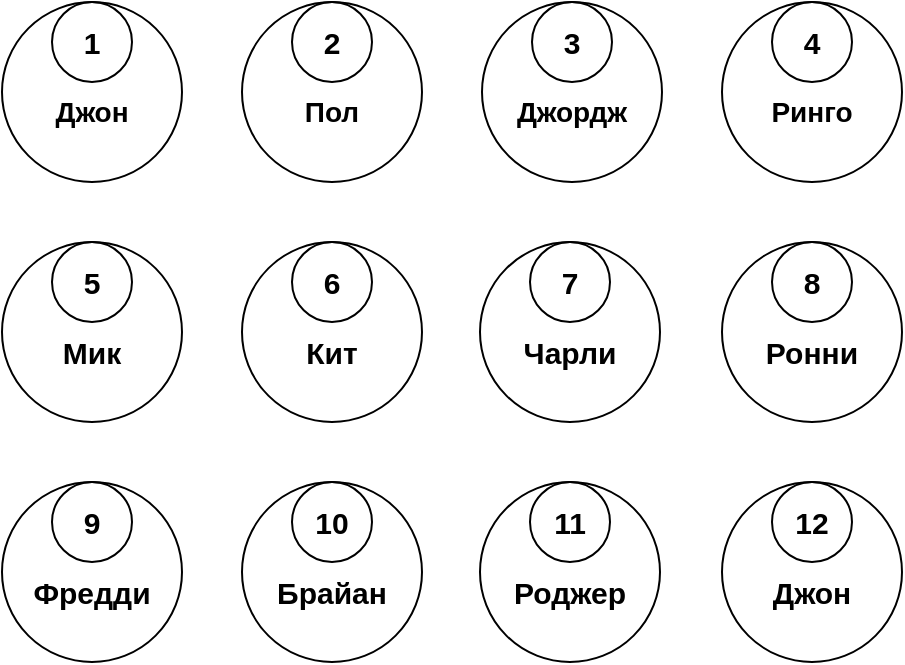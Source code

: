 <mxfile version="24.4.4" type="device" pages="8">
  <diagram name="Musician" id="4VBvUPtXRt7mFBi1T9Ez">
    <mxGraphModel dx="1290" dy="557" grid="1" gridSize="10" guides="1" tooltips="1" connect="1" arrows="1" fold="1" page="1" pageScale="1" pageWidth="827" pageHeight="1169" math="0" shadow="0">
      <root>
        <mxCell id="0" />
        <mxCell id="1" parent="0" />
        <mxCell id="BBh9mxqpau72q3jFxBGi-1" value="" style="group" parent="1" vertex="1" connectable="0">
          <mxGeometry x="30" y="40" width="450" height="330" as="geometry" />
        </mxCell>
        <mxCell id="BBh9mxqpau72q3jFxBGi-2" value="" style="group" parent="BBh9mxqpau72q3jFxBGi-1" vertex="1" connectable="0">
          <mxGeometry width="90" height="90" as="geometry" />
        </mxCell>
        <mxCell id="BBh9mxqpau72q3jFxBGi-3" value="" style="ellipse;whiteSpace=wrap;html=1;aspect=fixed;fillColor=none;" parent="BBh9mxqpau72q3jFxBGi-2" vertex="1">
          <mxGeometry width="90" height="90" as="geometry" />
        </mxCell>
        <mxCell id="BBh9mxqpau72q3jFxBGi-4" value="&lt;font style=&quot;font-size: 15px;&quot;&gt;&lt;b&gt;1&lt;/b&gt;&lt;/font&gt;" style="ellipse;whiteSpace=wrap;html=1;aspect=fixed;fillColor=none;" parent="BBh9mxqpau72q3jFxBGi-2" vertex="1">
          <mxGeometry x="25" width="40" height="40" as="geometry" />
        </mxCell>
        <mxCell id="BBh9mxqpau72q3jFxBGi-5" value="&lt;span style=&quot;font-size: 14px;&quot;&gt;&lt;b&gt;Джон&lt;/b&gt;&lt;/span&gt;" style="text;html=1;strokeColor=none;fillColor=none;align=center;verticalAlign=middle;whiteSpace=wrap;rounded=0;" parent="BBh9mxqpau72q3jFxBGi-2" vertex="1">
          <mxGeometry x="15" y="40" width="60" height="30" as="geometry" />
        </mxCell>
        <mxCell id="BBh9mxqpau72q3jFxBGi-6" value="" style="group" parent="BBh9mxqpau72q3jFxBGi-1" vertex="1" connectable="0">
          <mxGeometry x="120" width="90" height="90" as="geometry" />
        </mxCell>
        <mxCell id="BBh9mxqpau72q3jFxBGi-7" value="" style="ellipse;whiteSpace=wrap;html=1;aspect=fixed;fillColor=none;" parent="BBh9mxqpau72q3jFxBGi-6" vertex="1">
          <mxGeometry width="90" height="90" as="geometry" />
        </mxCell>
        <mxCell id="BBh9mxqpau72q3jFxBGi-8" value="&lt;font style=&quot;font-size: 15px;&quot;&gt;&lt;b&gt;2&lt;/b&gt;&lt;/font&gt;" style="ellipse;whiteSpace=wrap;html=1;aspect=fixed;fillColor=none;" parent="BBh9mxqpau72q3jFxBGi-6" vertex="1">
          <mxGeometry x="25" width="40" height="40" as="geometry" />
        </mxCell>
        <mxCell id="BBh9mxqpau72q3jFxBGi-9" value="&lt;span style=&quot;font-size: 14px;&quot;&gt;&lt;b&gt;Пол&lt;/b&gt;&lt;/span&gt;" style="text;html=1;strokeColor=none;fillColor=none;align=center;verticalAlign=middle;whiteSpace=wrap;rounded=0;" parent="BBh9mxqpau72q3jFxBGi-6" vertex="1">
          <mxGeometry x="15" y="40" width="60" height="30" as="geometry" />
        </mxCell>
        <mxCell id="BBh9mxqpau72q3jFxBGi-10" value="" style="group" parent="BBh9mxqpau72q3jFxBGi-1" vertex="1" connectable="0">
          <mxGeometry x="240" width="90" height="90" as="geometry" />
        </mxCell>
        <mxCell id="BBh9mxqpau72q3jFxBGi-11" value="" style="ellipse;whiteSpace=wrap;html=1;aspect=fixed;fillColor=none;" parent="BBh9mxqpau72q3jFxBGi-10" vertex="1">
          <mxGeometry width="90" height="90" as="geometry" />
        </mxCell>
        <mxCell id="BBh9mxqpau72q3jFxBGi-12" value="&lt;font style=&quot;font-size: 15px;&quot;&gt;&lt;b&gt;3&lt;/b&gt;&lt;/font&gt;" style="ellipse;whiteSpace=wrap;html=1;aspect=fixed;fillColor=none;" parent="BBh9mxqpau72q3jFxBGi-10" vertex="1">
          <mxGeometry x="25" width="40" height="40" as="geometry" />
        </mxCell>
        <mxCell id="BBh9mxqpau72q3jFxBGi-13" value="&lt;span style=&quot;font-size: 14px;&quot;&gt;&lt;b&gt;Джордж&lt;/b&gt;&lt;/span&gt;" style="text;html=1;strokeColor=none;fillColor=none;align=center;verticalAlign=middle;whiteSpace=wrap;rounded=0;" parent="BBh9mxqpau72q3jFxBGi-10" vertex="1">
          <mxGeometry x="15" y="40" width="60" height="30" as="geometry" />
        </mxCell>
        <mxCell id="BBh9mxqpau72q3jFxBGi-14" value="" style="group" parent="BBh9mxqpau72q3jFxBGi-1" vertex="1" connectable="0">
          <mxGeometry x="360" width="90" height="90" as="geometry" />
        </mxCell>
        <mxCell id="BBh9mxqpau72q3jFxBGi-15" value="" style="ellipse;whiteSpace=wrap;html=1;aspect=fixed;fillColor=none;" parent="BBh9mxqpau72q3jFxBGi-14" vertex="1">
          <mxGeometry width="90" height="90" as="geometry" />
        </mxCell>
        <mxCell id="BBh9mxqpau72q3jFxBGi-16" value="&lt;font style=&quot;font-size: 15px;&quot;&gt;&lt;b&gt;4&lt;/b&gt;&lt;/font&gt;" style="ellipse;whiteSpace=wrap;html=1;aspect=fixed;fillColor=none;" parent="BBh9mxqpau72q3jFxBGi-14" vertex="1">
          <mxGeometry x="25" width="40" height="40" as="geometry" />
        </mxCell>
        <mxCell id="BBh9mxqpau72q3jFxBGi-17" value="&lt;span style=&quot;font-size: 14px;&quot;&gt;&lt;b&gt;Ринго&lt;/b&gt;&lt;/span&gt;" style="text;html=1;strokeColor=none;fillColor=none;align=center;verticalAlign=middle;whiteSpace=wrap;rounded=0;" parent="BBh9mxqpau72q3jFxBGi-14" vertex="1">
          <mxGeometry x="15" y="40" width="60" height="30" as="geometry" />
        </mxCell>
        <mxCell id="BBh9mxqpau72q3jFxBGi-18" value="" style="group" parent="BBh9mxqpau72q3jFxBGi-1" vertex="1" connectable="0">
          <mxGeometry x="120" y="120" width="90" height="90" as="geometry" />
        </mxCell>
        <mxCell id="BBh9mxqpau72q3jFxBGi-19" value="" style="ellipse;whiteSpace=wrap;html=1;aspect=fixed;fillColor=none;" parent="BBh9mxqpau72q3jFxBGi-18" vertex="1">
          <mxGeometry width="90" height="90" as="geometry" />
        </mxCell>
        <mxCell id="BBh9mxqpau72q3jFxBGi-20" value="&lt;font style=&quot;font-size: 15px;&quot;&gt;&lt;b&gt;6&lt;/b&gt;&lt;/font&gt;" style="ellipse;whiteSpace=wrap;html=1;aspect=fixed;fillColor=none;" parent="BBh9mxqpau72q3jFxBGi-18" vertex="1">
          <mxGeometry x="25" width="40" height="40" as="geometry" />
        </mxCell>
        <mxCell id="BBh9mxqpau72q3jFxBGi-21" value="&lt;span style=&quot;font-size: 15px;&quot;&gt;&lt;b&gt;Кит&lt;/b&gt;&lt;/span&gt;" style="text;html=1;strokeColor=none;fillColor=none;align=center;verticalAlign=middle;whiteSpace=wrap;rounded=0;" parent="BBh9mxqpau72q3jFxBGi-18" vertex="1">
          <mxGeometry x="15" y="40" width="60" height="30" as="geometry" />
        </mxCell>
        <mxCell id="BBh9mxqpau72q3jFxBGi-22" value="" style="group" parent="BBh9mxqpau72q3jFxBGi-1" vertex="1" connectable="0">
          <mxGeometry x="239" y="120" width="90" height="90" as="geometry" />
        </mxCell>
        <mxCell id="BBh9mxqpau72q3jFxBGi-23" value="" style="ellipse;whiteSpace=wrap;html=1;aspect=fixed;fillColor=none;" parent="BBh9mxqpau72q3jFxBGi-22" vertex="1">
          <mxGeometry width="90" height="90" as="geometry" />
        </mxCell>
        <mxCell id="BBh9mxqpau72q3jFxBGi-24" value="&lt;font style=&quot;font-size: 15px;&quot;&gt;&lt;b&gt;7&lt;/b&gt;&lt;/font&gt;" style="ellipse;whiteSpace=wrap;html=1;aspect=fixed;fillColor=none;" parent="BBh9mxqpau72q3jFxBGi-22" vertex="1">
          <mxGeometry x="25" width="40" height="40" as="geometry" />
        </mxCell>
        <mxCell id="BBh9mxqpau72q3jFxBGi-25" value="&lt;span style=&quot;font-size: 15px;&quot;&gt;&lt;b&gt;Чарли&lt;/b&gt;&lt;/span&gt;" style="text;html=1;strokeColor=none;fillColor=none;align=center;verticalAlign=middle;whiteSpace=wrap;rounded=0;" parent="BBh9mxqpau72q3jFxBGi-22" vertex="1">
          <mxGeometry x="15" y="40" width="60" height="30" as="geometry" />
        </mxCell>
        <mxCell id="BBh9mxqpau72q3jFxBGi-26" value="" style="group" parent="BBh9mxqpau72q3jFxBGi-1" vertex="1" connectable="0">
          <mxGeometry x="360" y="120" width="90" height="90" as="geometry" />
        </mxCell>
        <mxCell id="BBh9mxqpau72q3jFxBGi-27" value="" style="ellipse;whiteSpace=wrap;html=1;aspect=fixed;fillColor=none;" parent="BBh9mxqpau72q3jFxBGi-26" vertex="1">
          <mxGeometry width="90" height="90" as="geometry" />
        </mxCell>
        <mxCell id="BBh9mxqpau72q3jFxBGi-28" value="&lt;font style=&quot;font-size: 15px;&quot;&gt;&lt;b&gt;8&lt;/b&gt;&lt;/font&gt;" style="ellipse;whiteSpace=wrap;html=1;aspect=fixed;fillColor=none;" parent="BBh9mxqpau72q3jFxBGi-26" vertex="1">
          <mxGeometry x="25" width="40" height="40" as="geometry" />
        </mxCell>
        <mxCell id="BBh9mxqpau72q3jFxBGi-29" value="&lt;span style=&quot;font-size: 15px;&quot;&gt;&lt;b&gt;Ронни&lt;/b&gt;&lt;/span&gt;" style="text;html=1;strokeColor=none;fillColor=none;align=center;verticalAlign=middle;whiteSpace=wrap;rounded=0;" parent="BBh9mxqpau72q3jFxBGi-26" vertex="1">
          <mxGeometry x="15" y="40" width="60" height="30" as="geometry" />
        </mxCell>
        <mxCell id="BBh9mxqpau72q3jFxBGi-34" value="" style="group" parent="BBh9mxqpau72q3jFxBGi-1" vertex="1" connectable="0">
          <mxGeometry y="120" width="90" height="90" as="geometry" />
        </mxCell>
        <mxCell id="BBh9mxqpau72q3jFxBGi-35" value="" style="ellipse;whiteSpace=wrap;html=1;aspect=fixed;fillColor=none;" parent="BBh9mxqpau72q3jFxBGi-34" vertex="1">
          <mxGeometry width="90" height="90" as="geometry" />
        </mxCell>
        <mxCell id="BBh9mxqpau72q3jFxBGi-36" value="&lt;font style=&quot;font-size: 15px;&quot;&gt;&lt;b&gt;5&lt;/b&gt;&lt;/font&gt;" style="ellipse;whiteSpace=wrap;html=1;aspect=fixed;fillColor=none;" parent="BBh9mxqpau72q3jFxBGi-34" vertex="1">
          <mxGeometry x="25" width="40" height="40" as="geometry" />
        </mxCell>
        <mxCell id="BBh9mxqpau72q3jFxBGi-37" value="&lt;span style=&quot;font-size: 15px;&quot;&gt;&lt;b&gt;Мик&lt;/b&gt;&lt;/span&gt;" style="text;html=1;strokeColor=none;fillColor=none;align=center;verticalAlign=middle;whiteSpace=wrap;rounded=0;" parent="BBh9mxqpau72q3jFxBGi-34" vertex="1">
          <mxGeometry x="15" y="40" width="60" height="30" as="geometry" />
        </mxCell>
        <mxCell id="g426QW25mH-9BcIPG4Yg-1" value="" style="group" vertex="1" connectable="0" parent="BBh9mxqpau72q3jFxBGi-1">
          <mxGeometry x="120" y="240" width="90" height="90" as="geometry" />
        </mxCell>
        <mxCell id="g426QW25mH-9BcIPG4Yg-2" value="" style="ellipse;whiteSpace=wrap;html=1;aspect=fixed;fillColor=none;" vertex="1" parent="g426QW25mH-9BcIPG4Yg-1">
          <mxGeometry width="90" height="90" as="geometry" />
        </mxCell>
        <mxCell id="g426QW25mH-9BcIPG4Yg-3" value="&lt;font style=&quot;font-size: 15px;&quot;&gt;&lt;b&gt;10&lt;/b&gt;&lt;/font&gt;" style="ellipse;whiteSpace=wrap;html=1;aspect=fixed;fillColor=none;" vertex="1" parent="g426QW25mH-9BcIPG4Yg-1">
          <mxGeometry x="25" width="40" height="40" as="geometry" />
        </mxCell>
        <mxCell id="g426QW25mH-9BcIPG4Yg-4" value="&lt;span style=&quot;font-size: 15px;&quot;&gt;&lt;b&gt;Брайан&lt;/b&gt;&lt;/span&gt;" style="text;html=1;strokeColor=none;fillColor=none;align=center;verticalAlign=middle;whiteSpace=wrap;rounded=0;" vertex="1" parent="g426QW25mH-9BcIPG4Yg-1">
          <mxGeometry x="15" y="40" width="60" height="30" as="geometry" />
        </mxCell>
        <mxCell id="g426QW25mH-9BcIPG4Yg-5" value="" style="group" vertex="1" connectable="0" parent="BBh9mxqpau72q3jFxBGi-1">
          <mxGeometry x="239" y="240" width="90" height="90" as="geometry" />
        </mxCell>
        <mxCell id="g426QW25mH-9BcIPG4Yg-6" value="" style="ellipse;whiteSpace=wrap;html=1;aspect=fixed;fillColor=none;" vertex="1" parent="g426QW25mH-9BcIPG4Yg-5">
          <mxGeometry width="90" height="90" as="geometry" />
        </mxCell>
        <mxCell id="g426QW25mH-9BcIPG4Yg-7" value="&lt;font style=&quot;font-size: 15px;&quot;&gt;&lt;b&gt;11&lt;/b&gt;&lt;/font&gt;" style="ellipse;whiteSpace=wrap;html=1;aspect=fixed;fillColor=none;" vertex="1" parent="g426QW25mH-9BcIPG4Yg-5">
          <mxGeometry x="25" width="40" height="40" as="geometry" />
        </mxCell>
        <mxCell id="g426QW25mH-9BcIPG4Yg-8" value="&lt;span style=&quot;font-size: 15px;&quot;&gt;&lt;b&gt;Роджер&lt;/b&gt;&lt;/span&gt;" style="text;html=1;strokeColor=none;fillColor=none;align=center;verticalAlign=middle;whiteSpace=wrap;rounded=0;" vertex="1" parent="g426QW25mH-9BcIPG4Yg-5">
          <mxGeometry x="15" y="40" width="60" height="30" as="geometry" />
        </mxCell>
        <mxCell id="g426QW25mH-9BcIPG4Yg-9" value="" style="group" vertex="1" connectable="0" parent="BBh9mxqpau72q3jFxBGi-1">
          <mxGeometry x="360" y="240" width="90" height="90" as="geometry" />
        </mxCell>
        <mxCell id="g426QW25mH-9BcIPG4Yg-10" value="" style="ellipse;whiteSpace=wrap;html=1;aspect=fixed;fillColor=none;" vertex="1" parent="g426QW25mH-9BcIPG4Yg-9">
          <mxGeometry width="90" height="90" as="geometry" />
        </mxCell>
        <mxCell id="g426QW25mH-9BcIPG4Yg-11" value="&lt;font style=&quot;font-size: 15px;&quot;&gt;&lt;b&gt;12&lt;/b&gt;&lt;/font&gt;" style="ellipse;whiteSpace=wrap;html=1;aspect=fixed;fillColor=none;" vertex="1" parent="g426QW25mH-9BcIPG4Yg-9">
          <mxGeometry x="25" width="40" height="40" as="geometry" />
        </mxCell>
        <mxCell id="g426QW25mH-9BcIPG4Yg-12" value="&lt;span style=&quot;font-size: 15px;&quot;&gt;&lt;b&gt;Джон&lt;/b&gt;&lt;/span&gt;" style="text;html=1;strokeColor=none;fillColor=none;align=center;verticalAlign=middle;whiteSpace=wrap;rounded=0;" vertex="1" parent="g426QW25mH-9BcIPG4Yg-9">
          <mxGeometry x="15" y="40" width="60" height="30" as="geometry" />
        </mxCell>
        <mxCell id="g426QW25mH-9BcIPG4Yg-13" value="" style="group" vertex="1" connectable="0" parent="BBh9mxqpau72q3jFxBGi-1">
          <mxGeometry y="240" width="90" height="90" as="geometry" />
        </mxCell>
        <mxCell id="g426QW25mH-9BcIPG4Yg-14" value="" style="ellipse;whiteSpace=wrap;html=1;aspect=fixed;fillColor=none;" vertex="1" parent="g426QW25mH-9BcIPG4Yg-13">
          <mxGeometry width="90" height="90" as="geometry" />
        </mxCell>
        <mxCell id="g426QW25mH-9BcIPG4Yg-15" value="&lt;font style=&quot;font-size: 15px;&quot;&gt;&lt;b&gt;9&lt;/b&gt;&lt;/font&gt;" style="ellipse;whiteSpace=wrap;html=1;aspect=fixed;fillColor=none;" vertex="1" parent="g426QW25mH-9BcIPG4Yg-13">
          <mxGeometry x="25" width="40" height="40" as="geometry" />
        </mxCell>
        <mxCell id="g426QW25mH-9BcIPG4Yg-16" value="&lt;span style=&quot;font-size: 15px;&quot;&gt;&lt;b&gt;Фредди&lt;/b&gt;&lt;/span&gt;" style="text;html=1;strokeColor=none;fillColor=none;align=center;verticalAlign=middle;whiteSpace=wrap;rounded=0;" vertex="1" parent="g426QW25mH-9BcIPG4Yg-13">
          <mxGeometry x="15" y="40" width="60" height="30" as="geometry" />
        </mxCell>
      </root>
    </mxGraphModel>
  </diagram>
  <diagram id="yfGyVh8VV5L-jdt-Bnf5" name="Bands">
    <mxGraphModel dx="1290" dy="557" grid="1" gridSize="10" guides="1" tooltips="1" connect="1" arrows="1" fold="1" page="1" pageScale="1" pageWidth="827" pageHeight="1169" math="0" shadow="0">
      <root>
        <mxCell id="0" />
        <mxCell id="1" parent="0" />
        <mxCell id="RCgnOjTNnVF4bYD_hs6j-1" value="" style="group" parent="1" vertex="1" connectable="0">
          <mxGeometry x="60" y="60" width="120" height="70" as="geometry" />
        </mxCell>
        <mxCell id="RCgnOjTNnVF4bYD_hs6j-2" value="" style="shape=hexagon;perimeter=hexagonPerimeter2;whiteSpace=wrap;html=1;fixedSize=1;fillColor=none;" parent="RCgnOjTNnVF4bYD_hs6j-1" vertex="1">
          <mxGeometry width="120" height="70" as="geometry" />
        </mxCell>
        <mxCell id="RCgnOjTNnVF4bYD_hs6j-3" value="&lt;b&gt;&lt;font style=&quot;font-size: 15px;&quot;&gt;1&lt;/font&gt;&lt;/b&gt;" style="rounded=0;whiteSpace=wrap;html=1;fillColor=none;" parent="RCgnOjTNnVF4bYD_hs6j-1" vertex="1">
          <mxGeometry x="40" width="40" height="30" as="geometry" />
        </mxCell>
        <mxCell id="RCgnOjTNnVF4bYD_hs6j-4" value="&lt;span style=&quot;font-size: 13px;&quot;&gt;&lt;b&gt;Битлз&lt;/b&gt;&lt;/span&gt;" style="text;html=1;strokeColor=none;fillColor=none;align=center;verticalAlign=middle;whiteSpace=wrap;rounded=0;fontFamily=Helvetica;" parent="RCgnOjTNnVF4bYD_hs6j-1" vertex="1">
          <mxGeometry x="30" y="30" width="60" height="30" as="geometry" />
        </mxCell>
        <mxCell id="RCgnOjTNnVF4bYD_hs6j-5" value="" style="group" parent="1" vertex="1" connectable="0">
          <mxGeometry x="200" y="60" width="120" height="70" as="geometry" />
        </mxCell>
        <mxCell id="RCgnOjTNnVF4bYD_hs6j-6" value="" style="shape=hexagon;perimeter=hexagonPerimeter2;whiteSpace=wrap;html=1;fixedSize=1;fillColor=none;" parent="RCgnOjTNnVF4bYD_hs6j-5" vertex="1">
          <mxGeometry width="120" height="70" as="geometry" />
        </mxCell>
        <mxCell id="RCgnOjTNnVF4bYD_hs6j-7" value="&lt;b&gt;&lt;font style=&quot;font-size: 15px;&quot;&gt;2&lt;/font&gt;&lt;/b&gt;" style="rounded=0;whiteSpace=wrap;html=1;fillColor=none;" parent="RCgnOjTNnVF4bYD_hs6j-5" vertex="1">
          <mxGeometry x="40" width="40" height="30" as="geometry" />
        </mxCell>
        <mxCell id="RCgnOjTNnVF4bYD_hs6j-8" value="&lt;span style=&quot;font-size: 13px;&quot;&gt;&lt;b&gt;Роллинг Стоунз&lt;/b&gt;&lt;/span&gt;" style="text;html=1;strokeColor=none;fillColor=none;align=center;verticalAlign=middle;whiteSpace=wrap;rounded=0;fontFamily=Helvetica;" parent="RCgnOjTNnVF4bYD_hs6j-5" vertex="1">
          <mxGeometry x="30" y="30" width="60" height="30" as="geometry" />
        </mxCell>
        <mxCell id="JaKmfPJ16Q8yJlaAi5l4-1" value="" style="group" vertex="1" connectable="0" parent="1">
          <mxGeometry x="340" y="60" width="120" height="70" as="geometry" />
        </mxCell>
        <mxCell id="JaKmfPJ16Q8yJlaAi5l4-2" value="" style="shape=hexagon;perimeter=hexagonPerimeter2;whiteSpace=wrap;html=1;fixedSize=1;fillColor=none;" vertex="1" parent="JaKmfPJ16Q8yJlaAi5l4-1">
          <mxGeometry width="120" height="70" as="geometry" />
        </mxCell>
        <mxCell id="JaKmfPJ16Q8yJlaAi5l4-3" value="&lt;b&gt;&lt;font style=&quot;font-size: 15px;&quot;&gt;3&lt;/font&gt;&lt;/b&gt;" style="rounded=0;whiteSpace=wrap;html=1;fillColor=none;" vertex="1" parent="JaKmfPJ16Q8yJlaAi5l4-1">
          <mxGeometry x="40" width="40" height="30" as="geometry" />
        </mxCell>
        <mxCell id="JaKmfPJ16Q8yJlaAi5l4-4" value="&lt;span style=&quot;font-size: 13px;&quot;&gt;&lt;b&gt;Queen&lt;/b&gt;&lt;/span&gt;" style="text;html=1;strokeColor=none;fillColor=none;align=center;verticalAlign=middle;whiteSpace=wrap;rounded=0;fontFamily=Helvetica;" vertex="1" parent="JaKmfPJ16Q8yJlaAi5l4-1">
          <mxGeometry x="30" y="30" width="60" height="30" as="geometry" />
        </mxCell>
      </root>
    </mxGraphModel>
  </diagram>
  <diagram id="1OUPQV5w4vHYSSQdfJlJ" name="ConcertHall">
    <mxGraphModel dx="1290" dy="557" grid="1" gridSize="10" guides="1" tooltips="1" connect="1" arrows="1" fold="1" page="1" pageScale="1" pageWidth="827" pageHeight="1169" math="0" shadow="0">
      <root>
        <mxCell id="0" />
        <mxCell id="1" parent="0" />
        <mxCell id="ETYi2jsQlwtlWg5E2I4D-1" value="" style="group" parent="1" vertex="1" connectable="0">
          <mxGeometry x="80" y="80" width="130" height="80" as="geometry" />
        </mxCell>
        <mxCell id="ETYi2jsQlwtlWg5E2I4D-2" value="" style="rounded=0;whiteSpace=wrap;html=1;fillColor=none;" parent="ETYi2jsQlwtlWg5E2I4D-1" vertex="1">
          <mxGeometry width="120" height="80" as="geometry" />
        </mxCell>
        <mxCell id="ETYi2jsQlwtlWg5E2I4D-3" value="&lt;b&gt;&lt;font style=&quot;font-size: 15px;&quot;&gt;1&lt;/font&gt;&lt;/b&gt;" style="rounded=0;whiteSpace=wrap;html=1;fillColor=none;" parent="ETYi2jsQlwtlWg5E2I4D-1" vertex="1">
          <mxGeometry x="40" width="40" height="30" as="geometry" />
        </mxCell>
        <mxCell id="ETYi2jsQlwtlWg5E2I4D-4" value="&lt;b style=&quot;&quot;&gt;&lt;font style=&quot;font-size: 12px;&quot;&gt;Мэдисон Сквер Гарден&lt;/font&gt;&lt;/b&gt;" style="text;html=1;strokeColor=none;fillColor=none;align=center;verticalAlign=middle;whiteSpace=wrap;rounded=0;" parent="ETYi2jsQlwtlWg5E2I4D-1" vertex="1">
          <mxGeometry x="10" y="40" width="100" height="30" as="geometry" />
        </mxCell>
        <mxCell id="ETYi2jsQlwtlWg5E2I4D-5" value="" style="group" parent="1" vertex="1" connectable="0">
          <mxGeometry x="240" y="80" width="120" height="80" as="geometry" />
        </mxCell>
        <mxCell id="ETYi2jsQlwtlWg5E2I4D-6" value="" style="rounded=0;whiteSpace=wrap;html=1;fillColor=none;" parent="ETYi2jsQlwtlWg5E2I4D-5" vertex="1">
          <mxGeometry width="120" height="80" as="geometry" />
        </mxCell>
        <mxCell id="ETYi2jsQlwtlWg5E2I4D-7" value="&lt;b&gt;&lt;font style=&quot;font-size: 15px;&quot;&gt;2&lt;/font&gt;&lt;/b&gt;" style="rounded=0;whiteSpace=wrap;html=1;fillColor=none;" parent="ETYi2jsQlwtlWg5E2I4D-5" vertex="1">
          <mxGeometry x="40" width="40" height="30" as="geometry" />
        </mxCell>
        <mxCell id="ETYi2jsQlwtlWg5E2I4D-8" value="&lt;b&gt;О2 Арена&lt;/b&gt;" style="text;html=1;strokeColor=none;fillColor=none;align=center;verticalAlign=middle;whiteSpace=wrap;rounded=0;" parent="ETYi2jsQlwtlWg5E2I4D-5" vertex="1">
          <mxGeometry x="10" y="40" width="100" height="30" as="geometry" />
        </mxCell>
        <mxCell id="ETYi2jsQlwtlWg5E2I4D-9" value="" style="group" parent="1" vertex="1" connectable="0">
          <mxGeometry x="400" y="80" width="120" height="80" as="geometry" />
        </mxCell>
        <mxCell id="ETYi2jsQlwtlWg5E2I4D-10" value="" style="rounded=0;whiteSpace=wrap;html=1;fillColor=none;" parent="ETYi2jsQlwtlWg5E2I4D-9" vertex="1">
          <mxGeometry width="120" height="80" as="geometry" />
        </mxCell>
        <mxCell id="ETYi2jsQlwtlWg5E2I4D-11" value="&lt;b&gt;&lt;font style=&quot;font-size: 15px;&quot;&gt;3&lt;/font&gt;&lt;/b&gt;" style="rounded=0;whiteSpace=wrap;html=1;fillColor=none;" parent="ETYi2jsQlwtlWg5E2I4D-9" vertex="1">
          <mxGeometry x="40" width="40" height="30" as="geometry" />
        </mxCell>
        <mxCell id="ETYi2jsQlwtlWg5E2I4D-12" value="&lt;b style=&quot;&quot;&gt;&lt;font style=&quot;font-size: 12px;&quot;&gt;Будокан&lt;/font&gt;&lt;/b&gt;" style="text;html=1;strokeColor=none;fillColor=none;align=center;verticalAlign=middle;whiteSpace=wrap;rounded=0;" parent="ETYi2jsQlwtlWg5E2I4D-9" vertex="1">
          <mxGeometry x="10" y="40" width="100" height="30" as="geometry" />
        </mxCell>
        <mxCell id="gi4rldc7GkzNiiAkucAk-1" value="" style="group" vertex="1" connectable="0" parent="1">
          <mxGeometry x="80" y="200" width="120" height="80" as="geometry" />
        </mxCell>
        <mxCell id="gi4rldc7GkzNiiAkucAk-2" value="" style="rounded=0;whiteSpace=wrap;html=1;fillColor=none;" vertex="1" parent="gi4rldc7GkzNiiAkucAk-1">
          <mxGeometry width="120" height="80" as="geometry" />
        </mxCell>
        <mxCell id="gi4rldc7GkzNiiAkucAk-3" value="&lt;b&gt;&lt;font style=&quot;font-size: 15px;&quot;&gt;4&lt;/font&gt;&lt;/b&gt;" style="rounded=0;whiteSpace=wrap;html=1;fillColor=none;" vertex="1" parent="gi4rldc7GkzNiiAkucAk-1">
          <mxGeometry x="40" width="40" height="30" as="geometry" />
        </mxCell>
        <mxCell id="gi4rldc7GkzNiiAkucAk-4" value="&lt;b&gt;Wembley Stadium&lt;/b&gt;" style="text;html=1;strokeColor=none;fillColor=none;align=center;verticalAlign=middle;whiteSpace=wrap;rounded=0;" vertex="1" parent="gi4rldc7GkzNiiAkucAk-1">
          <mxGeometry x="10" y="40" width="100" height="30" as="geometry" />
        </mxCell>
        <mxCell id="gi4rldc7GkzNiiAkucAk-5" value="" style="group" vertex="1" connectable="0" parent="1">
          <mxGeometry x="240" y="200" width="120" height="80" as="geometry" />
        </mxCell>
        <mxCell id="gi4rldc7GkzNiiAkucAk-6" value="" style="rounded=0;whiteSpace=wrap;html=1;fillColor=none;" vertex="1" parent="gi4rldc7GkzNiiAkucAk-5">
          <mxGeometry width="120" height="80" as="geometry" />
        </mxCell>
        <mxCell id="gi4rldc7GkzNiiAkucAk-7" value="&lt;b&gt;&lt;font style=&quot;font-size: 15px;&quot;&gt;5&lt;/font&gt;&lt;/b&gt;" style="rounded=0;whiteSpace=wrap;html=1;fillColor=none;" vertex="1" parent="gi4rldc7GkzNiiAkucAk-5">
          <mxGeometry x="40" width="40" height="30" as="geometry" />
        </mxCell>
        <mxCell id="gi4rldc7GkzNiiAkucAk-8" value="&lt;b&gt;Красная Площадь&lt;/b&gt;" style="text;html=1;strokeColor=none;fillColor=none;align=center;verticalAlign=middle;whiteSpace=wrap;rounded=0;" vertex="1" parent="gi4rldc7GkzNiiAkucAk-5">
          <mxGeometry x="10" y="40" width="100" height="30" as="geometry" />
        </mxCell>
      </root>
    </mxGraphModel>
  </diagram>
  <diagram id="4zrS7G3IdrGm_T2kcvTM" name="City">
    <mxGraphModel dx="1290" dy="557" grid="1" gridSize="10" guides="1" tooltips="1" connect="1" arrows="1" fold="1" page="1" pageScale="1" pageWidth="827" pageHeight="1169" math="0" shadow="0">
      <root>
        <mxCell id="0" />
        <mxCell id="1" parent="0" />
        <mxCell id="gNX2sNkYEA08RtJv4U4j-1" value="" style="triangle;whiteSpace=wrap;html=1;rotation=-90;" parent="1" vertex="1">
          <mxGeometry x="100" y="100" width="80" height="120" as="geometry" />
        </mxCell>
        <mxCell id="0O1siwTKMWzBsw20IxvM-1" value="" style="ellipse;whiteSpace=wrap;html=1;" parent="1" vertex="1">
          <mxGeometry x="125" y="130" width="30" height="30" as="geometry" />
        </mxCell>
        <mxCell id="0O1siwTKMWzBsw20IxvM-3" value="1" style="text;html=1;align=center;verticalAlign=middle;whiteSpace=wrap;rounded=0;" parent="1" vertex="1">
          <mxGeometry x="125" y="135" width="30" height="20" as="geometry" />
        </mxCell>
        <mxCell id="0O1siwTKMWzBsw20IxvM-4" value="" style="triangle;whiteSpace=wrap;html=1;rotation=-90;" parent="1" vertex="1">
          <mxGeometry x="260" y="100" width="80" height="120" as="geometry" />
        </mxCell>
        <mxCell id="0O1siwTKMWzBsw20IxvM-5" value="" style="ellipse;whiteSpace=wrap;html=1;" parent="1" vertex="1">
          <mxGeometry x="285" y="130" width="30" height="30" as="geometry" />
        </mxCell>
        <mxCell id="0O1siwTKMWzBsw20IxvM-6" value="2" style="text;html=1;align=center;verticalAlign=middle;whiteSpace=wrap;rounded=0;" parent="1" vertex="1">
          <mxGeometry x="285" y="135" width="30" height="20" as="geometry" />
        </mxCell>
        <mxCell id="0O1siwTKMWzBsw20IxvM-11" value="" style="triangle;whiteSpace=wrap;html=1;rotation=-90;" parent="1" vertex="1">
          <mxGeometry x="420" y="100" width="80" height="120" as="geometry" />
        </mxCell>
        <mxCell id="0O1siwTKMWzBsw20IxvM-12" value="" style="ellipse;whiteSpace=wrap;html=1;" parent="1" vertex="1">
          <mxGeometry x="445" y="130" width="30" height="30" as="geometry" />
        </mxCell>
        <mxCell id="0O1siwTKMWzBsw20IxvM-13" value="3" style="text;html=1;align=center;verticalAlign=middle;whiteSpace=wrap;rounded=0;" parent="1" vertex="1">
          <mxGeometry x="445" y="135" width="30" height="20" as="geometry" />
        </mxCell>
        <mxCell id="0O1siwTKMWzBsw20IxvM-14" value="&lt;font style=&quot;font-size: 12px;&quot;&gt;Нью-Йорк&lt;/font&gt;" style="text;html=1;align=center;verticalAlign=middle;whiteSpace=wrap;rounded=0;" parent="1" vertex="1">
          <mxGeometry x="110" y="170" width="60" height="30" as="geometry" />
        </mxCell>
        <mxCell id="0O1siwTKMWzBsw20IxvM-15" value="Лондон" style="text;html=1;align=center;verticalAlign=middle;whiteSpace=wrap;rounded=0;" parent="1" vertex="1">
          <mxGeometry x="270" y="170" width="60" height="30" as="geometry" />
        </mxCell>
        <mxCell id="OckhcikZ_zU5wNW5cwHN-1" value="Токио" style="text;html=1;align=center;verticalAlign=middle;whiteSpace=wrap;rounded=0;" parent="1" vertex="1">
          <mxGeometry x="430" y="170" width="60" height="30" as="geometry" />
        </mxCell>
        <mxCell id="Kq05-wYys5EyfHaH94M2-1" value="" style="triangle;whiteSpace=wrap;html=1;rotation=-90;" vertex="1" parent="1">
          <mxGeometry x="580" y="100" width="80" height="120" as="geometry" />
        </mxCell>
        <mxCell id="Kq05-wYys5EyfHaH94M2-2" value="" style="ellipse;whiteSpace=wrap;html=1;" vertex="1" parent="1">
          <mxGeometry x="605" y="130" width="30" height="30" as="geometry" />
        </mxCell>
        <mxCell id="Kq05-wYys5EyfHaH94M2-3" value="5" style="text;html=1;align=center;verticalAlign=middle;whiteSpace=wrap;rounded=0;" vertex="1" parent="1">
          <mxGeometry x="605" y="135" width="30" height="20" as="geometry" />
        </mxCell>
        <mxCell id="Kq05-wYys5EyfHaH94M2-4" value="Москва" style="text;html=1;align=center;verticalAlign=middle;whiteSpace=wrap;rounded=0;" vertex="1" parent="1">
          <mxGeometry x="590" y="170" width="60" height="30" as="geometry" />
        </mxCell>
      </root>
    </mxGraphModel>
  </diagram>
  <diagram id="9Rl4GcQ9Tbtmdk-pEhYQ" name="PlaysIn">
    <mxGraphModel dx="1290" dy="557" grid="1" gridSize="10" guides="1" tooltips="1" connect="1" arrows="1" fold="1" page="1" pageScale="1" pageWidth="827" pageHeight="1169" math="0" shadow="0">
      <root>
        <mxCell id="0" />
        <mxCell id="1" parent="0" />
        <mxCell id="8AEK6c23fVOpux9yy5MX-1" value="" style="group" parent="1" vertex="1" connectable="0">
          <mxGeometry x="30" y="40" width="90" height="90" as="geometry" />
        </mxCell>
        <mxCell id="8AEK6c23fVOpux9yy5MX-2" value="" style="ellipse;whiteSpace=wrap;html=1;aspect=fixed;fillColor=none;" parent="8AEK6c23fVOpux9yy5MX-1" vertex="1">
          <mxGeometry width="90" height="90" as="geometry" />
        </mxCell>
        <mxCell id="8AEK6c23fVOpux9yy5MX-3" value="&lt;font style=&quot;font-size: 15px;&quot;&gt;&lt;b&gt;1&lt;/b&gt;&lt;/font&gt;" style="ellipse;whiteSpace=wrap;html=1;aspect=fixed;fillColor=none;" parent="8AEK6c23fVOpux9yy5MX-1" vertex="1">
          <mxGeometry x="25" width="40" height="40" as="geometry" />
        </mxCell>
        <mxCell id="8AEK6c23fVOpux9yy5MX-4" value="&lt;span style=&quot;font-size: 14px;&quot;&gt;&lt;b&gt;Джон&lt;/b&gt;&lt;/span&gt;" style="text;html=1;strokeColor=none;fillColor=none;align=center;verticalAlign=middle;whiteSpace=wrap;rounded=0;" parent="8AEK6c23fVOpux9yy5MX-1" vertex="1">
          <mxGeometry x="15" y="40" width="60" height="30" as="geometry" />
        </mxCell>
        <mxCell id="KeEpo5yyuRf0KF9IDwoX-1" value="" style="group" parent="1" vertex="1" connectable="0">
          <mxGeometry x="15" y="190" width="120" height="70" as="geometry" />
        </mxCell>
        <mxCell id="KeEpo5yyuRf0KF9IDwoX-2" value="" style="shape=hexagon;perimeter=hexagonPerimeter2;whiteSpace=wrap;html=1;fixedSize=1;fillColor=none;" parent="KeEpo5yyuRf0KF9IDwoX-1" vertex="1">
          <mxGeometry width="120" height="70" as="geometry" />
        </mxCell>
        <mxCell id="KeEpo5yyuRf0KF9IDwoX-3" value="&lt;b&gt;&lt;font style=&quot;font-size: 15px;&quot;&gt;1&lt;/font&gt;&lt;/b&gt;" style="rounded=0;whiteSpace=wrap;html=1;fillColor=none;" parent="KeEpo5yyuRf0KF9IDwoX-1" vertex="1">
          <mxGeometry x="40" width="40" height="30" as="geometry" />
        </mxCell>
        <mxCell id="KeEpo5yyuRf0KF9IDwoX-4" value="&lt;span style=&quot;font-size: 13px;&quot;&gt;&lt;b&gt;Битлз&lt;/b&gt;&lt;/span&gt;" style="text;html=1;strokeColor=none;fillColor=none;align=center;verticalAlign=middle;whiteSpace=wrap;rounded=0;fontFamily=Helvetica;" parent="KeEpo5yyuRf0KF9IDwoX-1" vertex="1">
          <mxGeometry x="30" y="30" width="60" height="30" as="geometry" />
        </mxCell>
        <mxCell id="KeEpo5yyuRf0KF9IDwoX-6" value="" style="group" parent="1" vertex="1" connectable="0">
          <mxGeometry x="175" y="40" width="90" height="90" as="geometry" />
        </mxCell>
        <mxCell id="KeEpo5yyuRf0KF9IDwoX-7" value="" style="ellipse;whiteSpace=wrap;html=1;aspect=fixed;fillColor=none;" parent="KeEpo5yyuRf0KF9IDwoX-6" vertex="1">
          <mxGeometry width="90" height="90" as="geometry" />
        </mxCell>
        <mxCell id="KeEpo5yyuRf0KF9IDwoX-8" value="&lt;b style=&quot;font-size: 15px;&quot;&gt;2&lt;/b&gt;" style="ellipse;whiteSpace=wrap;html=1;aspect=fixed;fillColor=none;" parent="KeEpo5yyuRf0KF9IDwoX-6" vertex="1">
          <mxGeometry x="25" width="40" height="40" as="geometry" />
        </mxCell>
        <mxCell id="KeEpo5yyuRf0KF9IDwoX-9" value="&lt;b style=&quot;font-size: 14px;&quot;&gt;Пол&lt;/b&gt;" style="text;html=1;strokeColor=none;fillColor=none;align=center;verticalAlign=middle;whiteSpace=wrap;rounded=0;" parent="KeEpo5yyuRf0KF9IDwoX-6" vertex="1">
          <mxGeometry x="15" y="40" width="60" height="30" as="geometry" />
        </mxCell>
        <mxCell id="KeEpo5yyuRf0KF9IDwoX-10" value="" style="group" parent="1" vertex="1" connectable="0">
          <mxGeometry x="160" y="190" width="120" height="70" as="geometry" />
        </mxCell>
        <mxCell id="KeEpo5yyuRf0KF9IDwoX-11" value="" style="shape=hexagon;perimeter=hexagonPerimeter2;whiteSpace=wrap;html=1;fixedSize=1;fillColor=none;" parent="KeEpo5yyuRf0KF9IDwoX-10" vertex="1">
          <mxGeometry width="120" height="70" as="geometry" />
        </mxCell>
        <mxCell id="KeEpo5yyuRf0KF9IDwoX-12" value="&lt;b&gt;&lt;font style=&quot;font-size: 15px;&quot;&gt;1&lt;/font&gt;&lt;/b&gt;" style="rounded=0;whiteSpace=wrap;html=1;fillColor=none;" parent="KeEpo5yyuRf0KF9IDwoX-10" vertex="1">
          <mxGeometry x="40" width="40" height="30" as="geometry" />
        </mxCell>
        <mxCell id="KeEpo5yyuRf0KF9IDwoX-13" value="&lt;span style=&quot;font-size: 13px;&quot;&gt;&lt;b&gt;Битлз&lt;/b&gt;&lt;/span&gt;" style="text;html=1;strokeColor=none;fillColor=none;align=center;verticalAlign=middle;whiteSpace=wrap;rounded=0;fontFamily=Helvetica;" parent="KeEpo5yyuRf0KF9IDwoX-10" vertex="1">
          <mxGeometry x="30" y="30" width="60" height="30" as="geometry" />
        </mxCell>
        <mxCell id="KeEpo5yyuRf0KF9IDwoX-14" value="" style="endArrow=classic;html=1;rounded=0;" parent="1" edge="1">
          <mxGeometry width="50" height="50" relative="1" as="geometry">
            <mxPoint x="220" y="140" as="sourcePoint" />
            <mxPoint x="219.5" y="180" as="targetPoint" />
          </mxGeometry>
        </mxCell>
        <mxCell id="KeEpo5yyuRf0KF9IDwoX-35" value="" style="group" parent="1" vertex="1" connectable="0">
          <mxGeometry x="315" y="40" width="90" height="90" as="geometry" />
        </mxCell>
        <mxCell id="KeEpo5yyuRf0KF9IDwoX-36" value="" style="ellipse;whiteSpace=wrap;html=1;aspect=fixed;fillColor=none;" parent="KeEpo5yyuRf0KF9IDwoX-35" vertex="1">
          <mxGeometry width="90" height="90" as="geometry" />
        </mxCell>
        <mxCell id="KeEpo5yyuRf0KF9IDwoX-37" value="&lt;font style=&quot;font-size: 15px;&quot;&gt;&lt;b&gt;3&lt;/b&gt;&lt;/font&gt;" style="ellipse;whiteSpace=wrap;html=1;aspect=fixed;fillColor=none;" parent="KeEpo5yyuRf0KF9IDwoX-35" vertex="1">
          <mxGeometry x="25" width="40" height="40" as="geometry" />
        </mxCell>
        <mxCell id="KeEpo5yyuRf0KF9IDwoX-38" value="&lt;b style=&quot;font-size: 14px;&quot;&gt;Джордж&lt;/b&gt;" style="text;html=1;strokeColor=none;fillColor=none;align=center;verticalAlign=middle;whiteSpace=wrap;rounded=0;" parent="KeEpo5yyuRf0KF9IDwoX-35" vertex="1">
          <mxGeometry x="15" y="40" width="60" height="30" as="geometry" />
        </mxCell>
        <mxCell id="KeEpo5yyuRf0KF9IDwoX-39" value="" style="group" parent="1" vertex="1" connectable="0">
          <mxGeometry x="300" y="190" width="120" height="70" as="geometry" />
        </mxCell>
        <mxCell id="KeEpo5yyuRf0KF9IDwoX-40" value="" style="shape=hexagon;perimeter=hexagonPerimeter2;whiteSpace=wrap;html=1;fixedSize=1;fillColor=none;" parent="KeEpo5yyuRf0KF9IDwoX-39" vertex="1">
          <mxGeometry width="120" height="70" as="geometry" />
        </mxCell>
        <mxCell id="KeEpo5yyuRf0KF9IDwoX-41" value="&lt;b&gt;&lt;font style=&quot;font-size: 15px;&quot;&gt;1&lt;/font&gt;&lt;/b&gt;" style="rounded=0;whiteSpace=wrap;html=1;fillColor=none;" parent="KeEpo5yyuRf0KF9IDwoX-39" vertex="1">
          <mxGeometry x="40" width="40" height="30" as="geometry" />
        </mxCell>
        <mxCell id="KeEpo5yyuRf0KF9IDwoX-42" value="&lt;span style=&quot;font-size: 13px;&quot;&gt;&lt;b&gt;Битлз&lt;/b&gt;&lt;/span&gt;" style="text;html=1;strokeColor=none;fillColor=none;align=center;verticalAlign=middle;whiteSpace=wrap;rounded=0;fontFamily=Helvetica;" parent="KeEpo5yyuRf0KF9IDwoX-39" vertex="1">
          <mxGeometry x="30" y="30" width="60" height="30" as="geometry" />
        </mxCell>
        <mxCell id="KeEpo5yyuRf0KF9IDwoX-64" value="" style="edgeStyle=orthogonalEdgeStyle;rounded=0;orthogonalLoop=1;jettySize=auto;html=1;" parent="1" source="KeEpo5yyuRf0KF9IDwoX-7" edge="1">
          <mxGeometry relative="1" as="geometry">
            <mxPoint x="220" y="180" as="targetPoint" />
          </mxGeometry>
        </mxCell>
        <mxCell id="KeEpo5yyuRf0KF9IDwoX-66" value="" style="edgeStyle=orthogonalEdgeStyle;rounded=0;orthogonalLoop=1;jettySize=auto;html=1;" parent="1" source="8AEK6c23fVOpux9yy5MX-2" edge="1">
          <mxGeometry relative="1" as="geometry">
            <mxPoint x="75" y="180" as="targetPoint" />
            <Array as="points">
              <mxPoint x="75" y="170" />
              <mxPoint x="75" y="170" />
            </Array>
          </mxGeometry>
        </mxCell>
        <mxCell id="KeEpo5yyuRf0KF9IDwoX-68" value="" style="edgeStyle=orthogonalEdgeStyle;rounded=0;orthogonalLoop=1;jettySize=auto;html=1;" parent="1" source="KeEpo5yyuRf0KF9IDwoX-36" edge="1">
          <mxGeometry relative="1" as="geometry">
            <mxPoint x="360" y="180" as="targetPoint" />
          </mxGeometry>
        </mxCell>
        <mxCell id="D-C7-vfYq5c0eptjynE3-11" value="" style="group" parent="1" vertex="1" connectable="0">
          <mxGeometry x="455" y="40" width="90" height="90" as="geometry" />
        </mxCell>
        <mxCell id="D-C7-vfYq5c0eptjynE3-12" value="" style="ellipse;whiteSpace=wrap;html=1;aspect=fixed;fillColor=none;" parent="D-C7-vfYq5c0eptjynE3-11" vertex="1">
          <mxGeometry width="90" height="90" as="geometry" />
        </mxCell>
        <mxCell id="D-C7-vfYq5c0eptjynE3-13" value="&lt;b style=&quot;font-size: 15px;&quot;&gt;4&lt;/b&gt;" style="ellipse;whiteSpace=wrap;html=1;aspect=fixed;fillColor=none;" parent="D-C7-vfYq5c0eptjynE3-11" vertex="1">
          <mxGeometry x="25" width="40" height="40" as="geometry" />
        </mxCell>
        <mxCell id="D-C7-vfYq5c0eptjynE3-14" value="&lt;b style=&quot;font-size: 14px;&quot;&gt;Ринго&lt;/b&gt;" style="text;html=1;strokeColor=none;fillColor=none;align=center;verticalAlign=middle;whiteSpace=wrap;rounded=0;" parent="D-C7-vfYq5c0eptjynE3-11" vertex="1">
          <mxGeometry x="15" y="40" width="60" height="30" as="geometry" />
        </mxCell>
        <mxCell id="D-C7-vfYq5c0eptjynE3-15" value="" style="group" parent="1" vertex="1" connectable="0">
          <mxGeometry x="440" y="190" width="120" height="70" as="geometry" />
        </mxCell>
        <mxCell id="D-C7-vfYq5c0eptjynE3-16" value="" style="shape=hexagon;perimeter=hexagonPerimeter2;whiteSpace=wrap;html=1;fixedSize=1;fillColor=none;" parent="D-C7-vfYq5c0eptjynE3-15" vertex="1">
          <mxGeometry width="120" height="70" as="geometry" />
        </mxCell>
        <mxCell id="D-C7-vfYq5c0eptjynE3-17" value="&lt;b&gt;&lt;font style=&quot;font-size: 15px;&quot;&gt;1&lt;/font&gt;&lt;/b&gt;" style="rounded=0;whiteSpace=wrap;html=1;fillColor=none;" parent="D-C7-vfYq5c0eptjynE3-15" vertex="1">
          <mxGeometry x="40" width="40" height="30" as="geometry" />
        </mxCell>
        <mxCell id="D-C7-vfYq5c0eptjynE3-18" value="&lt;span style=&quot;font-size: 13px;&quot;&gt;&lt;b&gt;Битлз&lt;/b&gt;&lt;/span&gt;" style="text;html=1;strokeColor=none;fillColor=none;align=center;verticalAlign=middle;whiteSpace=wrap;rounded=0;fontFamily=Helvetica;" parent="D-C7-vfYq5c0eptjynE3-15" vertex="1">
          <mxGeometry x="30" y="30" width="60" height="30" as="geometry" />
        </mxCell>
        <mxCell id="D-C7-vfYq5c0eptjynE3-19" value="" style="edgeStyle=orthogonalEdgeStyle;rounded=0;orthogonalLoop=1;jettySize=auto;html=1;" parent="1" source="D-C7-vfYq5c0eptjynE3-12" edge="1">
          <mxGeometry relative="1" as="geometry">
            <mxPoint x="500" y="180" as="targetPoint" />
          </mxGeometry>
        </mxCell>
        <mxCell id="rxUJbZOCz-eb5tTTkF2c-1" value="" style="group" parent="1" vertex="1" connectable="0">
          <mxGeometry x="30" y="320" width="90" height="90" as="geometry" />
        </mxCell>
        <mxCell id="rxUJbZOCz-eb5tTTkF2c-2" value="" style="ellipse;whiteSpace=wrap;html=1;aspect=fixed;fillColor=none;" parent="rxUJbZOCz-eb5tTTkF2c-1" vertex="1">
          <mxGeometry width="90" height="90" as="geometry" />
        </mxCell>
        <mxCell id="rxUJbZOCz-eb5tTTkF2c-3" value="&lt;font style=&quot;font-size: 15px;&quot;&gt;&lt;b&gt;5&lt;/b&gt;&lt;/font&gt;" style="ellipse;whiteSpace=wrap;html=1;aspect=fixed;fillColor=none;" parent="rxUJbZOCz-eb5tTTkF2c-1" vertex="1">
          <mxGeometry x="25" width="40" height="40" as="geometry" />
        </mxCell>
        <mxCell id="rxUJbZOCz-eb5tTTkF2c-4" value="&lt;b style=&quot;font-size: 15px;&quot;&gt;Мик&lt;/b&gt;" style="text;html=1;strokeColor=none;fillColor=none;align=center;verticalAlign=middle;whiteSpace=wrap;rounded=0;" parent="rxUJbZOCz-eb5tTTkF2c-1" vertex="1">
          <mxGeometry x="15" y="40" width="60" height="30" as="geometry" />
        </mxCell>
        <mxCell id="rxUJbZOCz-eb5tTTkF2c-5" value="" style="group" parent="1" vertex="1" connectable="0">
          <mxGeometry x="15" y="470" width="120" height="70" as="geometry" />
        </mxCell>
        <mxCell id="rxUJbZOCz-eb5tTTkF2c-6" value="" style="shape=hexagon;perimeter=hexagonPerimeter2;whiteSpace=wrap;html=1;fixedSize=1;fillColor=none;" parent="rxUJbZOCz-eb5tTTkF2c-5" vertex="1">
          <mxGeometry width="120" height="70" as="geometry" />
        </mxCell>
        <mxCell id="rxUJbZOCz-eb5tTTkF2c-7" value="&lt;b&gt;&lt;font style=&quot;font-size: 15px;&quot;&gt;2&lt;/font&gt;&lt;/b&gt;" style="rounded=0;whiteSpace=wrap;html=1;fillColor=none;" parent="rxUJbZOCz-eb5tTTkF2c-5" vertex="1">
          <mxGeometry x="40" width="40" height="30" as="geometry" />
        </mxCell>
        <mxCell id="rxUJbZOCz-eb5tTTkF2c-8" value="&lt;b style=&quot;font-size: 13px;&quot;&gt;Роллинг Стоунз&lt;/b&gt;" style="text;html=1;strokeColor=none;fillColor=none;align=center;verticalAlign=middle;whiteSpace=wrap;rounded=0;fontFamily=Helvetica;" parent="rxUJbZOCz-eb5tTTkF2c-5" vertex="1">
          <mxGeometry x="30" y="30" width="60" height="30" as="geometry" />
        </mxCell>
        <mxCell id="rxUJbZOCz-eb5tTTkF2c-9" value="" style="group" parent="1" vertex="1" connectable="0">
          <mxGeometry x="175" y="320" width="90" height="90" as="geometry" />
        </mxCell>
        <mxCell id="rxUJbZOCz-eb5tTTkF2c-10" value="" style="ellipse;whiteSpace=wrap;html=1;aspect=fixed;fillColor=none;" parent="rxUJbZOCz-eb5tTTkF2c-9" vertex="1">
          <mxGeometry width="90" height="90" as="geometry" />
        </mxCell>
        <mxCell id="rxUJbZOCz-eb5tTTkF2c-11" value="&lt;b style=&quot;font-size: 15px;&quot;&gt;6&lt;/b&gt;" style="ellipse;whiteSpace=wrap;html=1;aspect=fixed;fillColor=none;" parent="rxUJbZOCz-eb5tTTkF2c-9" vertex="1">
          <mxGeometry x="25" width="40" height="40" as="geometry" />
        </mxCell>
        <mxCell id="rxUJbZOCz-eb5tTTkF2c-12" value="&lt;b style=&quot;font-size: 15px;&quot;&gt;Кит&lt;/b&gt;" style="text;html=1;strokeColor=none;fillColor=none;align=center;verticalAlign=middle;whiteSpace=wrap;rounded=0;" parent="rxUJbZOCz-eb5tTTkF2c-9" vertex="1">
          <mxGeometry x="15" y="40" width="60" height="30" as="geometry" />
        </mxCell>
        <mxCell id="rxUJbZOCz-eb5tTTkF2c-13" value="" style="group" parent="1" vertex="1" connectable="0">
          <mxGeometry x="160" y="470" width="120" height="70" as="geometry" />
        </mxCell>
        <mxCell id="rxUJbZOCz-eb5tTTkF2c-14" value="" style="shape=hexagon;perimeter=hexagonPerimeter2;whiteSpace=wrap;html=1;fixedSize=1;fillColor=none;" parent="rxUJbZOCz-eb5tTTkF2c-13" vertex="1">
          <mxGeometry width="120" height="70" as="geometry" />
        </mxCell>
        <mxCell id="rxUJbZOCz-eb5tTTkF2c-15" value="&lt;b&gt;&lt;font style=&quot;font-size: 15px;&quot;&gt;2&lt;/font&gt;&lt;/b&gt;" style="rounded=0;whiteSpace=wrap;html=1;fillColor=none;" parent="rxUJbZOCz-eb5tTTkF2c-13" vertex="1">
          <mxGeometry x="40" width="40" height="30" as="geometry" />
        </mxCell>
        <mxCell id="rxUJbZOCz-eb5tTTkF2c-16" value="&lt;b style=&quot;font-size: 13px;&quot;&gt;Роллинг Стоунз&lt;/b&gt;" style="text;html=1;strokeColor=none;fillColor=none;align=center;verticalAlign=middle;whiteSpace=wrap;rounded=0;fontFamily=Helvetica;" parent="rxUJbZOCz-eb5tTTkF2c-13" vertex="1">
          <mxGeometry x="30" y="30" width="60" height="30" as="geometry" />
        </mxCell>
        <mxCell id="rxUJbZOCz-eb5tTTkF2c-17" value="" style="endArrow=classic;html=1;rounded=0;" parent="1" edge="1">
          <mxGeometry width="50" height="50" relative="1" as="geometry">
            <mxPoint x="220" y="420" as="sourcePoint" />
            <mxPoint x="219.5" y="460" as="targetPoint" />
          </mxGeometry>
        </mxCell>
        <mxCell id="rxUJbZOCz-eb5tTTkF2c-18" value="" style="group" parent="1" vertex="1" connectable="0">
          <mxGeometry x="315" y="320" width="90" height="90" as="geometry" />
        </mxCell>
        <mxCell id="rxUJbZOCz-eb5tTTkF2c-19" value="" style="ellipse;whiteSpace=wrap;html=1;aspect=fixed;fillColor=none;" parent="rxUJbZOCz-eb5tTTkF2c-18" vertex="1">
          <mxGeometry width="90" height="90" as="geometry" />
        </mxCell>
        <mxCell id="rxUJbZOCz-eb5tTTkF2c-20" value="&lt;font style=&quot;font-size: 15px;&quot;&gt;&lt;b&gt;7&lt;/b&gt;&lt;/font&gt;" style="ellipse;whiteSpace=wrap;html=1;aspect=fixed;fillColor=none;" parent="rxUJbZOCz-eb5tTTkF2c-18" vertex="1">
          <mxGeometry x="25" width="40" height="40" as="geometry" />
        </mxCell>
        <mxCell id="rxUJbZOCz-eb5tTTkF2c-21" value="&lt;b style=&quot;font-size: 15px;&quot;&gt;Чарли&lt;/b&gt;" style="text;html=1;strokeColor=none;fillColor=none;align=center;verticalAlign=middle;whiteSpace=wrap;rounded=0;" parent="rxUJbZOCz-eb5tTTkF2c-18" vertex="1">
          <mxGeometry x="15" y="40" width="60" height="30" as="geometry" />
        </mxCell>
        <mxCell id="rxUJbZOCz-eb5tTTkF2c-22" value="" style="group" parent="1" vertex="1" connectable="0">
          <mxGeometry x="300" y="470" width="120" height="70" as="geometry" />
        </mxCell>
        <mxCell id="rxUJbZOCz-eb5tTTkF2c-23" value="" style="shape=hexagon;perimeter=hexagonPerimeter2;whiteSpace=wrap;html=1;fixedSize=1;fillColor=none;" parent="rxUJbZOCz-eb5tTTkF2c-22" vertex="1">
          <mxGeometry width="120" height="70" as="geometry" />
        </mxCell>
        <mxCell id="rxUJbZOCz-eb5tTTkF2c-24" value="&lt;b&gt;&lt;font style=&quot;font-size: 15px;&quot;&gt;2&lt;/font&gt;&lt;/b&gt;" style="rounded=0;whiteSpace=wrap;html=1;fillColor=none;" parent="rxUJbZOCz-eb5tTTkF2c-22" vertex="1">
          <mxGeometry x="40" width="40" height="30" as="geometry" />
        </mxCell>
        <mxCell id="rxUJbZOCz-eb5tTTkF2c-25" value="&lt;b style=&quot;font-size: 13px;&quot;&gt;Роллинг Стоунз&lt;/b&gt;" style="text;html=1;strokeColor=none;fillColor=none;align=center;verticalAlign=middle;whiteSpace=wrap;rounded=0;fontFamily=Helvetica;" parent="rxUJbZOCz-eb5tTTkF2c-22" vertex="1">
          <mxGeometry x="30" y="30" width="60" height="30" as="geometry" />
        </mxCell>
        <mxCell id="rxUJbZOCz-eb5tTTkF2c-26" value="" style="edgeStyle=orthogonalEdgeStyle;rounded=0;orthogonalLoop=1;jettySize=auto;html=1;" parent="1" source="rxUJbZOCz-eb5tTTkF2c-10" edge="1">
          <mxGeometry relative="1" as="geometry">
            <mxPoint x="220" y="460" as="targetPoint" />
          </mxGeometry>
        </mxCell>
        <mxCell id="rxUJbZOCz-eb5tTTkF2c-27" value="" style="edgeStyle=orthogonalEdgeStyle;rounded=0;orthogonalLoop=1;jettySize=auto;html=1;" parent="1" source="rxUJbZOCz-eb5tTTkF2c-2" edge="1">
          <mxGeometry relative="1" as="geometry">
            <mxPoint x="75" y="460" as="targetPoint" />
            <Array as="points">
              <mxPoint x="75" y="450" />
              <mxPoint x="75" y="450" />
            </Array>
          </mxGeometry>
        </mxCell>
        <mxCell id="rxUJbZOCz-eb5tTTkF2c-28" value="" style="edgeStyle=orthogonalEdgeStyle;rounded=0;orthogonalLoop=1;jettySize=auto;html=1;" parent="1" source="rxUJbZOCz-eb5tTTkF2c-19" edge="1">
          <mxGeometry relative="1" as="geometry">
            <mxPoint x="360" y="460" as="targetPoint" />
          </mxGeometry>
        </mxCell>
        <mxCell id="rxUJbZOCz-eb5tTTkF2c-29" value="" style="group" parent="1" vertex="1" connectable="0">
          <mxGeometry x="455" y="320" width="90" height="90" as="geometry" />
        </mxCell>
        <mxCell id="rxUJbZOCz-eb5tTTkF2c-30" value="" style="ellipse;whiteSpace=wrap;html=1;aspect=fixed;fillColor=none;" parent="rxUJbZOCz-eb5tTTkF2c-29" vertex="1">
          <mxGeometry width="90" height="90" as="geometry" />
        </mxCell>
        <mxCell id="rxUJbZOCz-eb5tTTkF2c-31" value="&lt;b style=&quot;font-size: 15px;&quot;&gt;8&lt;/b&gt;" style="ellipse;whiteSpace=wrap;html=1;aspect=fixed;fillColor=none;" parent="rxUJbZOCz-eb5tTTkF2c-29" vertex="1">
          <mxGeometry x="25" width="40" height="40" as="geometry" />
        </mxCell>
        <mxCell id="rxUJbZOCz-eb5tTTkF2c-32" value="&lt;b style=&quot;font-size: 15px;&quot;&gt;Ронни&lt;/b&gt;" style="text;html=1;strokeColor=none;fillColor=none;align=center;verticalAlign=middle;whiteSpace=wrap;rounded=0;" parent="rxUJbZOCz-eb5tTTkF2c-29" vertex="1">
          <mxGeometry x="15" y="40" width="60" height="30" as="geometry" />
        </mxCell>
        <mxCell id="rxUJbZOCz-eb5tTTkF2c-33" value="" style="group" parent="1" vertex="1" connectable="0">
          <mxGeometry x="440" y="470" width="120" height="70" as="geometry" />
        </mxCell>
        <mxCell id="rxUJbZOCz-eb5tTTkF2c-34" value="" style="shape=hexagon;perimeter=hexagonPerimeter2;whiteSpace=wrap;html=1;fixedSize=1;fillColor=none;" parent="rxUJbZOCz-eb5tTTkF2c-33" vertex="1">
          <mxGeometry width="120" height="70" as="geometry" />
        </mxCell>
        <mxCell id="rxUJbZOCz-eb5tTTkF2c-35" value="&lt;b&gt;&lt;font style=&quot;font-size: 15px;&quot;&gt;2&lt;/font&gt;&lt;/b&gt;" style="rounded=0;whiteSpace=wrap;html=1;fillColor=none;" parent="rxUJbZOCz-eb5tTTkF2c-33" vertex="1">
          <mxGeometry x="40" width="40" height="30" as="geometry" />
        </mxCell>
        <mxCell id="rxUJbZOCz-eb5tTTkF2c-36" value="&lt;b style=&quot;font-size: 13px;&quot;&gt;Роллинг Стоунз&lt;/b&gt;" style="text;html=1;strokeColor=none;fillColor=none;align=center;verticalAlign=middle;whiteSpace=wrap;rounded=0;fontFamily=Helvetica;" parent="rxUJbZOCz-eb5tTTkF2c-33" vertex="1">
          <mxGeometry x="30" y="30" width="60" height="30" as="geometry" />
        </mxCell>
        <mxCell id="rxUJbZOCz-eb5tTTkF2c-37" value="" style="edgeStyle=orthogonalEdgeStyle;rounded=0;orthogonalLoop=1;jettySize=auto;html=1;" parent="1" source="rxUJbZOCz-eb5tTTkF2c-30" edge="1">
          <mxGeometry relative="1" as="geometry">
            <mxPoint x="500" y="460" as="targetPoint" />
          </mxGeometry>
        </mxCell>
        <mxCell id="ORUF0h8XMsBhtAke3pMQ-1" value="" style="group" vertex="1" connectable="0" parent="1">
          <mxGeometry x="35" y="600" width="90" height="90" as="geometry" />
        </mxCell>
        <mxCell id="ORUF0h8XMsBhtAke3pMQ-2" value="" style="ellipse;whiteSpace=wrap;html=1;aspect=fixed;fillColor=none;" vertex="1" parent="ORUF0h8XMsBhtAke3pMQ-1">
          <mxGeometry width="90" height="90" as="geometry" />
        </mxCell>
        <mxCell id="ORUF0h8XMsBhtAke3pMQ-3" value="&lt;font style=&quot;font-size: 15px;&quot;&gt;&lt;b&gt;9&lt;/b&gt;&lt;/font&gt;" style="ellipse;whiteSpace=wrap;html=1;aspect=fixed;fillColor=none;" vertex="1" parent="ORUF0h8XMsBhtAke3pMQ-1">
          <mxGeometry x="25" width="40" height="40" as="geometry" />
        </mxCell>
        <mxCell id="ORUF0h8XMsBhtAke3pMQ-4" value="&lt;span style=&quot;font-size: 15px;&quot;&gt;&lt;b&gt;Фредди&lt;/b&gt;&lt;/span&gt;" style="text;html=1;strokeColor=none;fillColor=none;align=center;verticalAlign=middle;whiteSpace=wrap;rounded=0;" vertex="1" parent="ORUF0h8XMsBhtAke3pMQ-1">
          <mxGeometry x="15" y="40" width="60" height="30" as="geometry" />
        </mxCell>
        <mxCell id="ORUF0h8XMsBhtAke3pMQ-5" value="" style="group" vertex="1" connectable="0" parent="1">
          <mxGeometry x="20" y="750" width="120" height="70" as="geometry" />
        </mxCell>
        <mxCell id="ORUF0h8XMsBhtAke3pMQ-6" value="" style="shape=hexagon;perimeter=hexagonPerimeter2;whiteSpace=wrap;html=1;fixedSize=1;fillColor=none;" vertex="1" parent="ORUF0h8XMsBhtAke3pMQ-5">
          <mxGeometry width="120" height="70" as="geometry" />
        </mxCell>
        <mxCell id="ORUF0h8XMsBhtAke3pMQ-7" value="&lt;b&gt;&lt;font style=&quot;font-size: 15px;&quot;&gt;3&lt;/font&gt;&lt;/b&gt;" style="rounded=0;whiteSpace=wrap;html=1;fillColor=none;" vertex="1" parent="ORUF0h8XMsBhtAke3pMQ-5">
          <mxGeometry x="40" width="40" height="30" as="geometry" />
        </mxCell>
        <mxCell id="ORUF0h8XMsBhtAke3pMQ-8" value="&lt;span style=&quot;font-size: 13px;&quot;&gt;&lt;b&gt;Queen&lt;/b&gt;&lt;/span&gt;" style="text;html=1;strokeColor=none;fillColor=none;align=center;verticalAlign=middle;whiteSpace=wrap;rounded=0;fontFamily=Helvetica;" vertex="1" parent="ORUF0h8XMsBhtAke3pMQ-5">
          <mxGeometry x="30" y="30" width="60" height="30" as="geometry" />
        </mxCell>
        <mxCell id="ORUF0h8XMsBhtAke3pMQ-9" value="" style="group" vertex="1" connectable="0" parent="1">
          <mxGeometry x="180" y="600" width="90" height="90" as="geometry" />
        </mxCell>
        <mxCell id="ORUF0h8XMsBhtAke3pMQ-10" value="" style="ellipse;whiteSpace=wrap;html=1;aspect=fixed;fillColor=none;" vertex="1" parent="ORUF0h8XMsBhtAke3pMQ-9">
          <mxGeometry width="90" height="90" as="geometry" />
        </mxCell>
        <mxCell id="ORUF0h8XMsBhtAke3pMQ-11" value="&lt;b style=&quot;font-size: 15px;&quot;&gt;10&lt;/b&gt;" style="ellipse;whiteSpace=wrap;html=1;aspect=fixed;fillColor=none;" vertex="1" parent="ORUF0h8XMsBhtAke3pMQ-9">
          <mxGeometry x="25" width="40" height="40" as="geometry" />
        </mxCell>
        <mxCell id="ORUF0h8XMsBhtAke3pMQ-12" value="&lt;span style=&quot;font-size: 15px;&quot;&gt;&lt;b&gt;Брайан&lt;/b&gt;&lt;/span&gt;" style="text;html=1;strokeColor=none;fillColor=none;align=center;verticalAlign=middle;whiteSpace=wrap;rounded=0;" vertex="1" parent="ORUF0h8XMsBhtAke3pMQ-9">
          <mxGeometry x="15" y="40" width="60" height="30" as="geometry" />
        </mxCell>
        <mxCell id="ORUF0h8XMsBhtAke3pMQ-13" value="" style="group" vertex="1" connectable="0" parent="1">
          <mxGeometry x="165" y="750" width="120" height="70" as="geometry" />
        </mxCell>
        <mxCell id="ORUF0h8XMsBhtAke3pMQ-14" value="" style="shape=hexagon;perimeter=hexagonPerimeter2;whiteSpace=wrap;html=1;fixedSize=1;fillColor=none;" vertex="1" parent="ORUF0h8XMsBhtAke3pMQ-13">
          <mxGeometry width="120" height="70" as="geometry" />
        </mxCell>
        <mxCell id="ORUF0h8XMsBhtAke3pMQ-15" value="&lt;b&gt;&lt;font style=&quot;font-size: 15px;&quot;&gt;3&lt;/font&gt;&lt;/b&gt;" style="rounded=0;whiteSpace=wrap;html=1;fillColor=none;" vertex="1" parent="ORUF0h8XMsBhtAke3pMQ-13">
          <mxGeometry x="40" width="40" height="30" as="geometry" />
        </mxCell>
        <mxCell id="ORUF0h8XMsBhtAke3pMQ-16" value="&lt;span style=&quot;font-size: 13px;&quot;&gt;&lt;b&gt;Queen&lt;/b&gt;&lt;/span&gt;" style="text;html=1;strokeColor=none;fillColor=none;align=center;verticalAlign=middle;whiteSpace=wrap;rounded=0;fontFamily=Helvetica;" vertex="1" parent="ORUF0h8XMsBhtAke3pMQ-13">
          <mxGeometry x="30" y="30" width="60" height="30" as="geometry" />
        </mxCell>
        <mxCell id="ORUF0h8XMsBhtAke3pMQ-17" value="" style="endArrow=classic;html=1;rounded=0;" edge="1" parent="1">
          <mxGeometry width="50" height="50" relative="1" as="geometry">
            <mxPoint x="225" y="700" as="sourcePoint" />
            <mxPoint x="224.5" y="740" as="targetPoint" />
          </mxGeometry>
        </mxCell>
        <mxCell id="ORUF0h8XMsBhtAke3pMQ-18" value="" style="group" vertex="1" connectable="0" parent="1">
          <mxGeometry x="320" y="600" width="90" height="90" as="geometry" />
        </mxCell>
        <mxCell id="ORUF0h8XMsBhtAke3pMQ-19" value="" style="ellipse;whiteSpace=wrap;html=1;aspect=fixed;fillColor=none;" vertex="1" parent="ORUF0h8XMsBhtAke3pMQ-18">
          <mxGeometry width="90" height="90" as="geometry" />
        </mxCell>
        <mxCell id="ORUF0h8XMsBhtAke3pMQ-20" value="&lt;font style=&quot;font-size: 15px;&quot;&gt;&lt;b&gt;11&lt;/b&gt;&lt;/font&gt;" style="ellipse;whiteSpace=wrap;html=1;aspect=fixed;fillColor=none;" vertex="1" parent="ORUF0h8XMsBhtAke3pMQ-18">
          <mxGeometry x="25" width="40" height="40" as="geometry" />
        </mxCell>
        <mxCell id="ORUF0h8XMsBhtAke3pMQ-21" value="&lt;span style=&quot;font-size: 15px;&quot;&gt;&lt;b&gt;Роджер&lt;/b&gt;&lt;/span&gt;" style="text;html=1;strokeColor=none;fillColor=none;align=center;verticalAlign=middle;whiteSpace=wrap;rounded=0;" vertex="1" parent="ORUF0h8XMsBhtAke3pMQ-18">
          <mxGeometry x="15" y="40" width="60" height="30" as="geometry" />
        </mxCell>
        <mxCell id="ORUF0h8XMsBhtAke3pMQ-22" value="" style="group" vertex="1" connectable="0" parent="1">
          <mxGeometry x="305" y="750" width="120" height="70" as="geometry" />
        </mxCell>
        <mxCell id="ORUF0h8XMsBhtAke3pMQ-23" value="" style="shape=hexagon;perimeter=hexagonPerimeter2;whiteSpace=wrap;html=1;fixedSize=1;fillColor=none;" vertex="1" parent="ORUF0h8XMsBhtAke3pMQ-22">
          <mxGeometry width="120" height="70" as="geometry" />
        </mxCell>
        <mxCell id="ORUF0h8XMsBhtAke3pMQ-24" value="&lt;b&gt;&lt;font style=&quot;font-size: 15px;&quot;&gt;3&lt;/font&gt;&lt;/b&gt;" style="rounded=0;whiteSpace=wrap;html=1;fillColor=none;" vertex="1" parent="ORUF0h8XMsBhtAke3pMQ-22">
          <mxGeometry x="40" width="40" height="30" as="geometry" />
        </mxCell>
        <mxCell id="ORUF0h8XMsBhtAke3pMQ-25" value="&lt;span style=&quot;font-size: 13px;&quot;&gt;&lt;b&gt;Queen&lt;/b&gt;&lt;/span&gt;" style="text;html=1;strokeColor=none;fillColor=none;align=center;verticalAlign=middle;whiteSpace=wrap;rounded=0;fontFamily=Helvetica;" vertex="1" parent="ORUF0h8XMsBhtAke3pMQ-22">
          <mxGeometry x="30" y="30" width="60" height="30" as="geometry" />
        </mxCell>
        <mxCell id="ORUF0h8XMsBhtAke3pMQ-26" value="" style="edgeStyle=orthogonalEdgeStyle;rounded=0;orthogonalLoop=1;jettySize=auto;html=1;" edge="1" parent="1" source="ORUF0h8XMsBhtAke3pMQ-10">
          <mxGeometry relative="1" as="geometry">
            <mxPoint x="225" y="740" as="targetPoint" />
          </mxGeometry>
        </mxCell>
        <mxCell id="ORUF0h8XMsBhtAke3pMQ-27" value="" style="edgeStyle=orthogonalEdgeStyle;rounded=0;orthogonalLoop=1;jettySize=auto;html=1;" edge="1" parent="1" source="ORUF0h8XMsBhtAke3pMQ-2">
          <mxGeometry relative="1" as="geometry">
            <mxPoint x="80" y="740" as="targetPoint" />
            <Array as="points">
              <mxPoint x="80" y="730" />
              <mxPoint x="80" y="730" />
            </Array>
          </mxGeometry>
        </mxCell>
        <mxCell id="ORUF0h8XMsBhtAke3pMQ-28" value="" style="edgeStyle=orthogonalEdgeStyle;rounded=0;orthogonalLoop=1;jettySize=auto;html=1;" edge="1" parent="1" source="ORUF0h8XMsBhtAke3pMQ-19">
          <mxGeometry relative="1" as="geometry">
            <mxPoint x="365" y="740" as="targetPoint" />
          </mxGeometry>
        </mxCell>
        <mxCell id="ORUF0h8XMsBhtAke3pMQ-29" value="" style="group" vertex="1" connectable="0" parent="1">
          <mxGeometry x="460" y="600" width="90" height="90" as="geometry" />
        </mxCell>
        <mxCell id="ORUF0h8XMsBhtAke3pMQ-30" value="" style="ellipse;whiteSpace=wrap;html=1;aspect=fixed;fillColor=none;" vertex="1" parent="ORUF0h8XMsBhtAke3pMQ-29">
          <mxGeometry width="90" height="90" as="geometry" />
        </mxCell>
        <mxCell id="ORUF0h8XMsBhtAke3pMQ-31" value="&lt;b style=&quot;font-size: 15px;&quot;&gt;12&lt;/b&gt;" style="ellipse;whiteSpace=wrap;html=1;aspect=fixed;fillColor=none;" vertex="1" parent="ORUF0h8XMsBhtAke3pMQ-29">
          <mxGeometry x="25" width="40" height="40" as="geometry" />
        </mxCell>
        <mxCell id="ORUF0h8XMsBhtAke3pMQ-32" value="&lt;b style=&quot;font-size: 15px;&quot;&gt;Джон&lt;/b&gt;" style="text;html=1;strokeColor=none;fillColor=none;align=center;verticalAlign=middle;whiteSpace=wrap;rounded=0;" vertex="1" parent="ORUF0h8XMsBhtAke3pMQ-29">
          <mxGeometry x="15" y="40" width="60" height="30" as="geometry" />
        </mxCell>
        <mxCell id="ORUF0h8XMsBhtAke3pMQ-33" value="" style="group" vertex="1" connectable="0" parent="1">
          <mxGeometry x="445" y="750" width="120" height="70" as="geometry" />
        </mxCell>
        <mxCell id="ORUF0h8XMsBhtAke3pMQ-34" value="" style="shape=hexagon;perimeter=hexagonPerimeter2;whiteSpace=wrap;html=1;fixedSize=1;fillColor=none;" vertex="1" parent="ORUF0h8XMsBhtAke3pMQ-33">
          <mxGeometry width="120" height="70" as="geometry" />
        </mxCell>
        <mxCell id="ORUF0h8XMsBhtAke3pMQ-35" value="&lt;b&gt;&lt;font style=&quot;font-size: 15px;&quot;&gt;3&lt;/font&gt;&lt;/b&gt;" style="rounded=0;whiteSpace=wrap;html=1;fillColor=none;" vertex="1" parent="ORUF0h8XMsBhtAke3pMQ-33">
          <mxGeometry x="40" width="40" height="30" as="geometry" />
        </mxCell>
        <mxCell id="ORUF0h8XMsBhtAke3pMQ-36" value="&lt;span style=&quot;font-size: 13px;&quot;&gt;&lt;b&gt;Queen&lt;/b&gt;&lt;/span&gt;" style="text;html=1;strokeColor=none;fillColor=none;align=center;verticalAlign=middle;whiteSpace=wrap;rounded=0;fontFamily=Helvetica;" vertex="1" parent="ORUF0h8XMsBhtAke3pMQ-33">
          <mxGeometry x="30" y="30" width="60" height="30" as="geometry" />
        </mxCell>
        <mxCell id="ORUF0h8XMsBhtAke3pMQ-37" value="" style="edgeStyle=orthogonalEdgeStyle;rounded=0;orthogonalLoop=1;jettySize=auto;html=1;" edge="1" parent="1" source="ORUF0h8XMsBhtAke3pMQ-30">
          <mxGeometry relative="1" as="geometry">
            <mxPoint x="505" y="740" as="targetPoint" />
          </mxGeometry>
        </mxCell>
      </root>
    </mxGraphModel>
  </diagram>
  <diagram id="ZtizKayCJDsw2d_P4Uu9" name="PerformsIn">
    <mxGraphModel dx="1290" dy="557" grid="1" gridSize="10" guides="1" tooltips="1" connect="1" arrows="1" fold="1" page="1" pageScale="1" pageWidth="827" pageHeight="1169" math="0" shadow="0">
      <root>
        <mxCell id="0" />
        <mxCell id="1" parent="0" />
        <mxCell id="ksoUv9whs91uJBf_QU0n-1" value="" style="group" parent="1" vertex="1" connectable="0">
          <mxGeometry x="150" y="280" width="120" height="70" as="geometry" />
        </mxCell>
        <mxCell id="ksoUv9whs91uJBf_QU0n-2" value="" style="shape=hexagon;perimeter=hexagonPerimeter2;whiteSpace=wrap;html=1;fixedSize=1;fillColor=none;" parent="ksoUv9whs91uJBf_QU0n-1" vertex="1">
          <mxGeometry width="120" height="70" as="geometry" />
        </mxCell>
        <mxCell id="ksoUv9whs91uJBf_QU0n-3" value="&lt;b&gt;&lt;font style=&quot;font-size: 15px;&quot;&gt;1&lt;/font&gt;&lt;/b&gt;" style="rounded=0;whiteSpace=wrap;html=1;fillColor=none;" parent="ksoUv9whs91uJBf_QU0n-1" vertex="1">
          <mxGeometry x="40" width="40" height="30" as="geometry" />
        </mxCell>
        <mxCell id="ksoUv9whs91uJBf_QU0n-4" value="&lt;span style=&quot;font-size: 13px;&quot;&gt;&lt;b&gt;Битлз&lt;/b&gt;&lt;/span&gt;" style="text;html=1;strokeColor=none;fillColor=none;align=center;verticalAlign=middle;whiteSpace=wrap;rounded=0;fontFamily=Helvetica;" parent="ksoUv9whs91uJBf_QU0n-1" vertex="1">
          <mxGeometry x="30" y="30" width="60" height="30" as="geometry" />
        </mxCell>
        <mxCell id="ksoUv9whs91uJBf_QU0n-5" value="" style="group" parent="1" vertex="1" connectable="0">
          <mxGeometry x="570" y="290" width="120" height="70" as="geometry" />
        </mxCell>
        <mxCell id="ksoUv9whs91uJBf_QU0n-6" value="" style="shape=hexagon;perimeter=hexagonPerimeter2;whiteSpace=wrap;html=1;fixedSize=1;fillColor=none;" parent="ksoUv9whs91uJBf_QU0n-5" vertex="1">
          <mxGeometry width="120" height="70" as="geometry" />
        </mxCell>
        <mxCell id="ksoUv9whs91uJBf_QU0n-7" value="&lt;b&gt;&lt;font style=&quot;font-size: 15px;&quot;&gt;2&lt;/font&gt;&lt;/b&gt;" style="rounded=0;whiteSpace=wrap;html=1;fillColor=none;" parent="ksoUv9whs91uJBf_QU0n-5" vertex="1">
          <mxGeometry x="40" width="40" height="30" as="geometry" />
        </mxCell>
        <mxCell id="ksoUv9whs91uJBf_QU0n-8" value="&lt;span style=&quot;font-size: 13px;&quot;&gt;&lt;b&gt;Роллинг Стоунз&lt;/b&gt;&lt;/span&gt;" style="text;html=1;strokeColor=none;fillColor=none;align=center;verticalAlign=middle;whiteSpace=wrap;rounded=0;fontFamily=Helvetica;" parent="ksoUv9whs91uJBf_QU0n-5" vertex="1">
          <mxGeometry x="30" y="30" width="60" height="30" as="geometry" />
        </mxCell>
        <mxCell id="_3O1UFkaBbbf618TEmgY-1" value="" style="group" parent="1" vertex="1" connectable="0">
          <mxGeometry x="20" y="170" width="90" height="90" as="geometry" />
        </mxCell>
        <mxCell id="_3O1UFkaBbbf618TEmgY-2" value="" style="ellipse;whiteSpace=wrap;html=1;aspect=fixed;fillColor=none;" parent="_3O1UFkaBbbf618TEmgY-1" vertex="1">
          <mxGeometry width="90" height="90" as="geometry" />
        </mxCell>
        <mxCell id="_3O1UFkaBbbf618TEmgY-3" value="&lt;font style=&quot;font-size: 15px;&quot;&gt;&lt;b&gt;1&lt;/b&gt;&lt;/font&gt;" style="ellipse;whiteSpace=wrap;html=1;aspect=fixed;fillColor=none;" parent="_3O1UFkaBbbf618TEmgY-1" vertex="1">
          <mxGeometry x="25" width="40" height="40" as="geometry" />
        </mxCell>
        <mxCell id="_3O1UFkaBbbf618TEmgY-4" value="&lt;span style=&quot;font-size: 14px;&quot;&gt;&lt;b&gt;Джон&lt;/b&gt;&lt;/span&gt;" style="text;html=1;strokeColor=none;fillColor=none;align=center;verticalAlign=middle;whiteSpace=wrap;rounded=0;" parent="_3O1UFkaBbbf618TEmgY-1" vertex="1">
          <mxGeometry x="15" y="40" width="60" height="30" as="geometry" />
        </mxCell>
        <mxCell id="_3O1UFkaBbbf618TEmgY-5" value="" style="group" parent="1" vertex="1" connectable="0">
          <mxGeometry x="120" y="130" width="90" height="90" as="geometry" />
        </mxCell>
        <mxCell id="_3O1UFkaBbbf618TEmgY-6" value="" style="ellipse;whiteSpace=wrap;html=1;aspect=fixed;fillColor=none;" parent="_3O1UFkaBbbf618TEmgY-5" vertex="1">
          <mxGeometry width="90" height="90" as="geometry" />
        </mxCell>
        <mxCell id="_3O1UFkaBbbf618TEmgY-7" value="&lt;b style=&quot;font-size: 15px;&quot;&gt;2&lt;/b&gt;" style="ellipse;whiteSpace=wrap;html=1;aspect=fixed;fillColor=none;" parent="_3O1UFkaBbbf618TEmgY-5" vertex="1">
          <mxGeometry x="25" width="40" height="40" as="geometry" />
        </mxCell>
        <mxCell id="_3O1UFkaBbbf618TEmgY-8" value="&lt;b style=&quot;font-size: 14px;&quot;&gt;Пол&lt;/b&gt;" style="text;html=1;strokeColor=none;fillColor=none;align=center;verticalAlign=middle;whiteSpace=wrap;rounded=0;" parent="_3O1UFkaBbbf618TEmgY-5" vertex="1">
          <mxGeometry x="15" y="40" width="60" height="30" as="geometry" />
        </mxCell>
        <mxCell id="_3O1UFkaBbbf618TEmgY-9" value="" style="group" parent="1" vertex="1" connectable="0">
          <mxGeometry x="220" y="130" width="90" height="90" as="geometry" />
        </mxCell>
        <mxCell id="_3O1UFkaBbbf618TEmgY-10" value="" style="ellipse;whiteSpace=wrap;html=1;aspect=fixed;fillColor=none;" parent="_3O1UFkaBbbf618TEmgY-9" vertex="1">
          <mxGeometry width="90" height="90" as="geometry" />
        </mxCell>
        <mxCell id="_3O1UFkaBbbf618TEmgY-11" value="&lt;font style=&quot;font-size: 15px;&quot;&gt;&lt;b&gt;3&lt;/b&gt;&lt;/font&gt;" style="ellipse;whiteSpace=wrap;html=1;aspect=fixed;fillColor=none;" parent="_3O1UFkaBbbf618TEmgY-9" vertex="1">
          <mxGeometry x="25" width="40" height="40" as="geometry" />
        </mxCell>
        <mxCell id="_3O1UFkaBbbf618TEmgY-12" value="&lt;b style=&quot;font-size: 14px;&quot;&gt;Джордж&lt;/b&gt;" style="text;html=1;strokeColor=none;fillColor=none;align=center;verticalAlign=middle;whiteSpace=wrap;rounded=0;" parent="_3O1UFkaBbbf618TEmgY-9" vertex="1">
          <mxGeometry x="15" y="40" width="60" height="30" as="geometry" />
        </mxCell>
        <mxCell id="_3O1UFkaBbbf618TEmgY-13" value="" style="group" parent="1" vertex="1" connectable="0">
          <mxGeometry x="310" y="170" width="90" height="90" as="geometry" />
        </mxCell>
        <mxCell id="_3O1UFkaBbbf618TEmgY-14" value="" style="ellipse;whiteSpace=wrap;html=1;aspect=fixed;fillColor=none;" parent="_3O1UFkaBbbf618TEmgY-13" vertex="1">
          <mxGeometry width="90" height="90" as="geometry" />
        </mxCell>
        <mxCell id="_3O1UFkaBbbf618TEmgY-15" value="&lt;b style=&quot;font-size: 15px;&quot;&gt;4&lt;/b&gt;" style="ellipse;whiteSpace=wrap;html=1;aspect=fixed;fillColor=none;" parent="_3O1UFkaBbbf618TEmgY-13" vertex="1">
          <mxGeometry x="24" y="10" width="40" height="40" as="geometry" />
        </mxCell>
        <mxCell id="_3O1UFkaBbbf618TEmgY-16" value="&lt;b style=&quot;font-size: 14px;&quot;&gt;Ринго&lt;/b&gt;" style="text;html=1;strokeColor=none;fillColor=none;align=center;verticalAlign=middle;whiteSpace=wrap;rounded=0;" parent="_3O1UFkaBbbf618TEmgY-13" vertex="1">
          <mxGeometry x="14" y="50" width="60" height="30" as="geometry" />
        </mxCell>
        <mxCell id="_3O1UFkaBbbf618TEmgY-17" style="edgeStyle=orthogonalEdgeStyle;rounded=0;orthogonalLoop=1;jettySize=auto;html=1;entryX=0;entryY=0.5;entryDx=0;entryDy=0;" parent="1" source="_3O1UFkaBbbf618TEmgY-2" target="ksoUv9whs91uJBf_QU0n-2" edge="1">
          <mxGeometry relative="1" as="geometry" />
        </mxCell>
        <mxCell id="_3O1UFkaBbbf618TEmgY-19" value="" style="edgeStyle=orthogonalEdgeStyle;rounded=0;orthogonalLoop=1;jettySize=auto;html=1;entryX=0.25;entryY=0;entryDx=0;entryDy=0;" parent="1" source="_3O1UFkaBbbf618TEmgY-6" target="ksoUv9whs91uJBf_QU0n-3" edge="1">
          <mxGeometry relative="1" as="geometry" />
        </mxCell>
        <mxCell id="_3O1UFkaBbbf618TEmgY-20" value="" style="edgeStyle=orthogonalEdgeStyle;rounded=0;orthogonalLoop=1;jettySize=auto;html=1;entryX=0.75;entryY=0;entryDx=0;entryDy=0;" parent="1" source="_3O1UFkaBbbf618TEmgY-10" target="ksoUv9whs91uJBf_QU0n-3" edge="1">
          <mxGeometry relative="1" as="geometry">
            <mxPoint x="220" y="270" as="targetPoint" />
          </mxGeometry>
        </mxCell>
        <mxCell id="_3O1UFkaBbbf618TEmgY-21" style="edgeStyle=orthogonalEdgeStyle;rounded=0;orthogonalLoop=1;jettySize=auto;html=1;entryX=0.983;entryY=0.677;entryDx=0;entryDy=0;entryPerimeter=0;" parent="1" source="_3O1UFkaBbbf618TEmgY-14" target="ksoUv9whs91uJBf_QU0n-2" edge="1">
          <mxGeometry relative="1" as="geometry">
            <mxPoint x="280" y="320" as="targetPoint" />
            <Array as="points">
              <mxPoint x="290" y="250" />
              <mxPoint x="290" y="327" />
            </Array>
          </mxGeometry>
        </mxCell>
        <mxCell id="OgfHvs84b5WWyJ424owJ-1" value="" style="group" parent="1" vertex="1" connectable="0">
          <mxGeometry x="440" y="190" width="90" height="90" as="geometry" />
        </mxCell>
        <mxCell id="OgfHvs84b5WWyJ424owJ-2" value="" style="ellipse;whiteSpace=wrap;html=1;aspect=fixed;fillColor=none;" parent="OgfHvs84b5WWyJ424owJ-1" vertex="1">
          <mxGeometry width="90" height="90" as="geometry" />
        </mxCell>
        <mxCell id="OgfHvs84b5WWyJ424owJ-3" value="&lt;font style=&quot;font-size: 15px;&quot;&gt;&lt;b&gt;5&lt;/b&gt;&lt;/font&gt;" style="ellipse;whiteSpace=wrap;html=1;aspect=fixed;fillColor=none;" parent="OgfHvs84b5WWyJ424owJ-1" vertex="1">
          <mxGeometry x="25" width="40" height="40" as="geometry" />
        </mxCell>
        <mxCell id="OgfHvs84b5WWyJ424owJ-4" value="&lt;b style=&quot;font-size: 15px;&quot;&gt;Мик&lt;/b&gt;" style="text;html=1;strokeColor=none;fillColor=none;align=center;verticalAlign=middle;whiteSpace=wrap;rounded=0;" parent="OgfHvs84b5WWyJ424owJ-1" vertex="1">
          <mxGeometry x="15" y="40" width="60" height="30" as="geometry" />
        </mxCell>
        <mxCell id="OgfHvs84b5WWyJ424owJ-5" value="" style="group" parent="1" vertex="1" connectable="0">
          <mxGeometry x="530" y="120" width="90" height="90" as="geometry" />
        </mxCell>
        <mxCell id="OgfHvs84b5WWyJ424owJ-6" value="" style="ellipse;whiteSpace=wrap;html=1;aspect=fixed;fillColor=none;" parent="OgfHvs84b5WWyJ424owJ-5" vertex="1">
          <mxGeometry width="90" height="90" as="geometry" />
        </mxCell>
        <mxCell id="OgfHvs84b5WWyJ424owJ-7" value="&lt;b style=&quot;font-size: 15px;&quot;&gt;6&lt;/b&gt;" style="ellipse;whiteSpace=wrap;html=1;aspect=fixed;fillColor=none;" parent="OgfHvs84b5WWyJ424owJ-5" vertex="1">
          <mxGeometry x="25" width="40" height="40" as="geometry" />
        </mxCell>
        <mxCell id="OgfHvs84b5WWyJ424owJ-8" value="&lt;b style=&quot;font-size: 15px;&quot;&gt;Кит&lt;/b&gt;" style="text;html=1;strokeColor=none;fillColor=none;align=center;verticalAlign=middle;whiteSpace=wrap;rounded=0;" parent="OgfHvs84b5WWyJ424owJ-5" vertex="1">
          <mxGeometry x="15" y="40" width="60" height="30" as="geometry" />
        </mxCell>
        <mxCell id="OgfHvs84b5WWyJ424owJ-9" value="" style="group" parent="1" vertex="1" connectable="0">
          <mxGeometry x="630" y="120" width="90" height="90" as="geometry" />
        </mxCell>
        <mxCell id="OgfHvs84b5WWyJ424owJ-10" value="" style="ellipse;whiteSpace=wrap;html=1;aspect=fixed;fillColor=none;" parent="OgfHvs84b5WWyJ424owJ-9" vertex="1">
          <mxGeometry width="90" height="90" as="geometry" />
        </mxCell>
        <mxCell id="OgfHvs84b5WWyJ424owJ-11" value="&lt;font style=&quot;font-size: 15px;&quot;&gt;&lt;b&gt;7&lt;/b&gt;&lt;/font&gt;" style="ellipse;whiteSpace=wrap;html=1;aspect=fixed;fillColor=none;" parent="OgfHvs84b5WWyJ424owJ-9" vertex="1">
          <mxGeometry x="25" width="45" height="45" as="geometry" />
        </mxCell>
        <mxCell id="OgfHvs84b5WWyJ424owJ-12" value="&lt;b style=&quot;font-size: 15px;&quot;&gt;Чарли&lt;/b&gt;" style="text;html=1;strokeColor=none;fillColor=none;align=center;verticalAlign=middle;whiteSpace=wrap;rounded=0;" parent="OgfHvs84b5WWyJ424owJ-9" vertex="1">
          <mxGeometry x="15" y="40" width="60" height="30" as="geometry" />
        </mxCell>
        <mxCell id="OgfHvs84b5WWyJ424owJ-13" value="" style="group" parent="1" vertex="1" connectable="0">
          <mxGeometry x="720" y="200" width="90" height="90" as="geometry" />
        </mxCell>
        <mxCell id="OgfHvs84b5WWyJ424owJ-14" value="" style="ellipse;whiteSpace=wrap;html=1;aspect=fixed;fillColor=none;" parent="OgfHvs84b5WWyJ424owJ-13" vertex="1">
          <mxGeometry width="90" height="90" as="geometry" />
        </mxCell>
        <mxCell id="OgfHvs84b5WWyJ424owJ-15" value="&lt;b style=&quot;font-size: 15px;&quot;&gt;8&lt;/b&gt;" style="ellipse;whiteSpace=wrap;html=1;aspect=fixed;fillColor=none;" parent="OgfHvs84b5WWyJ424owJ-13" vertex="1">
          <mxGeometry x="25" width="40" height="40" as="geometry" />
        </mxCell>
        <mxCell id="OgfHvs84b5WWyJ424owJ-16" value="&lt;b style=&quot;font-size: 15px;&quot;&gt;Ронни&lt;/b&gt;" style="text;html=1;strokeColor=none;fillColor=none;align=center;verticalAlign=middle;whiteSpace=wrap;rounded=0;" parent="OgfHvs84b5WWyJ424owJ-13" vertex="1">
          <mxGeometry x="15" y="40" width="60" height="30" as="geometry" />
        </mxCell>
        <mxCell id="OgfHvs84b5WWyJ424owJ-17" style="edgeStyle=orthogonalEdgeStyle;rounded=0;orthogonalLoop=1;jettySize=auto;html=1;exitX=1;exitY=1;exitDx=0;exitDy=0;entryX=0.047;entryY=0.391;entryDx=0;entryDy=0;entryPerimeter=0;" parent="1" source="OgfHvs84b5WWyJ424owJ-2" target="ksoUv9whs91uJBf_QU0n-6" edge="1">
          <mxGeometry relative="1" as="geometry" />
        </mxCell>
        <mxCell id="OgfHvs84b5WWyJ424owJ-18" style="edgeStyle=orthogonalEdgeStyle;rounded=0;orthogonalLoop=1;jettySize=auto;html=1;exitX=1;exitY=1;exitDx=0;exitDy=0;entryX=0;entryY=0;entryDx=0;entryDy=0;" parent="1" source="OgfHvs84b5WWyJ424owJ-6" target="ksoUv9whs91uJBf_QU0n-7" edge="1">
          <mxGeometry relative="1" as="geometry" />
        </mxCell>
        <mxCell id="OgfHvs84b5WWyJ424owJ-19" style="edgeStyle=orthogonalEdgeStyle;rounded=0;orthogonalLoop=1;jettySize=auto;html=1;exitX=0.5;exitY=1;exitDx=0;exitDy=0;entryX=0.75;entryY=0;entryDx=0;entryDy=0;" parent="1" source="OgfHvs84b5WWyJ424owJ-10" target="ksoUv9whs91uJBf_QU0n-7" edge="1">
          <mxGeometry relative="1" as="geometry" />
        </mxCell>
        <mxCell id="OgfHvs84b5WWyJ424owJ-20" style="edgeStyle=orthogonalEdgeStyle;rounded=0;orthogonalLoop=1;jettySize=auto;html=1;exitX=0.5;exitY=1;exitDx=0;exitDy=0;entryX=1;entryY=0.25;entryDx=0;entryDy=0;" parent="1" source="OgfHvs84b5WWyJ424owJ-14" target="ksoUv9whs91uJBf_QU0n-6" edge="1">
          <mxGeometry relative="1" as="geometry" />
        </mxCell>
        <mxCell id="mWs1nJ4asxEF7j3wiCfd-1" value="" style="group" parent="1" vertex="1" connectable="0">
          <mxGeometry x="349" y="584.5" width="130" height="80" as="geometry" />
        </mxCell>
        <mxCell id="mWs1nJ4asxEF7j3wiCfd-2" value="" style="rounded=0;whiteSpace=wrap;html=1;fillColor=none;" parent="mWs1nJ4asxEF7j3wiCfd-1" vertex="1">
          <mxGeometry width="120" height="80" as="geometry" />
        </mxCell>
        <mxCell id="mWs1nJ4asxEF7j3wiCfd-3" value="&lt;b&gt;&lt;font style=&quot;font-size: 15px;&quot;&gt;1&lt;/font&gt;&lt;/b&gt;" style="rounded=0;whiteSpace=wrap;html=1;fillColor=none;" parent="mWs1nJ4asxEF7j3wiCfd-1" vertex="1">
          <mxGeometry x="40" width="40" height="30" as="geometry" />
        </mxCell>
        <mxCell id="mWs1nJ4asxEF7j3wiCfd-4" value="&lt;b style=&quot;&quot;&gt;&lt;font style=&quot;font-size: 12px;&quot;&gt;Мэдисон Сквер Гарден&lt;/font&gt;&lt;/b&gt;" style="text;html=1;strokeColor=none;fillColor=none;align=center;verticalAlign=middle;whiteSpace=wrap;rounded=0;" parent="mWs1nJ4asxEF7j3wiCfd-1" vertex="1">
          <mxGeometry x="10" y="40" width="100" height="30" as="geometry" />
        </mxCell>
        <mxCell id="mWs1nJ4asxEF7j3wiCfd-5" value="" style="group" parent="1" vertex="1" connectable="0">
          <mxGeometry x="354" y="480" width="120" height="80" as="geometry" />
        </mxCell>
        <mxCell id="mWs1nJ4asxEF7j3wiCfd-6" value="" style="rounded=0;whiteSpace=wrap;html=1;fillColor=none;" parent="mWs1nJ4asxEF7j3wiCfd-5" vertex="1">
          <mxGeometry width="120" height="80" as="geometry" />
        </mxCell>
        <mxCell id="mWs1nJ4asxEF7j3wiCfd-7" value="&lt;b&gt;&lt;font style=&quot;font-size: 15px;&quot;&gt;2&lt;/font&gt;&lt;/b&gt;" style="rounded=0;whiteSpace=wrap;html=1;fillColor=none;" parent="mWs1nJ4asxEF7j3wiCfd-5" vertex="1">
          <mxGeometry x="40" width="40" height="30" as="geometry" />
        </mxCell>
        <mxCell id="mWs1nJ4asxEF7j3wiCfd-8" value="&lt;b&gt;О2 Арена&lt;/b&gt;" style="text;html=1;strokeColor=none;fillColor=none;align=center;verticalAlign=middle;whiteSpace=wrap;rounded=0;" parent="mWs1nJ4asxEF7j3wiCfd-5" vertex="1">
          <mxGeometry x="10" y="40" width="100" height="30" as="geometry" />
        </mxCell>
        <mxCell id="mWs1nJ4asxEF7j3wiCfd-9" value="" style="group" parent="1" vertex="1" connectable="0">
          <mxGeometry x="354" y="690" width="120" height="80" as="geometry" />
        </mxCell>
        <mxCell id="mWs1nJ4asxEF7j3wiCfd-10" value="" style="rounded=0;whiteSpace=wrap;html=1;fillColor=none;" parent="mWs1nJ4asxEF7j3wiCfd-9" vertex="1">
          <mxGeometry width="120" height="80" as="geometry" />
        </mxCell>
        <mxCell id="mWs1nJ4asxEF7j3wiCfd-11" value="&lt;b&gt;&lt;font style=&quot;font-size: 15px;&quot;&gt;3&lt;/font&gt;&lt;/b&gt;" style="rounded=0;whiteSpace=wrap;html=1;fillColor=none;" parent="mWs1nJ4asxEF7j3wiCfd-9" vertex="1">
          <mxGeometry x="40" width="40" height="30" as="geometry" />
        </mxCell>
        <mxCell id="mWs1nJ4asxEF7j3wiCfd-12" value="&lt;b style=&quot;&quot;&gt;&lt;font style=&quot;font-size: 12px;&quot;&gt;Будокан&lt;/font&gt;&lt;/b&gt;" style="text;html=1;strokeColor=none;fillColor=none;align=center;verticalAlign=middle;whiteSpace=wrap;rounded=0;" parent="mWs1nJ4asxEF7j3wiCfd-9" vertex="1">
          <mxGeometry x="10" y="40" width="100" height="30" as="geometry" />
        </mxCell>
        <mxCell id="mWs1nJ4asxEF7j3wiCfd-20" style="edgeStyle=orthogonalEdgeStyle;rounded=0;orthogonalLoop=1;jettySize=auto;html=1;exitX=0.625;exitY=1;exitDx=0;exitDy=0;entryX=0;entryY=0.5;entryDx=0;entryDy=0;" parent="1" source="ksoUv9whs91uJBf_QU0n-2" target="mWs1nJ4asxEF7j3wiCfd-6" edge="1">
          <mxGeometry relative="1" as="geometry" />
        </mxCell>
        <mxCell id="mWs1nJ4asxEF7j3wiCfd-21" style="edgeStyle=orthogonalEdgeStyle;rounded=0;orthogonalLoop=1;jettySize=auto;html=1;exitX=0.625;exitY=1;exitDx=0;exitDy=0;entryX=-0.005;entryY=0.606;entryDx=0;entryDy=0;entryPerimeter=0;" parent="1" source="ksoUv9whs91uJBf_QU0n-2" target="mWs1nJ4asxEF7j3wiCfd-2" edge="1">
          <mxGeometry relative="1" as="geometry" />
        </mxCell>
        <mxCell id="mWs1nJ4asxEF7j3wiCfd-22" style="edgeStyle=orthogonalEdgeStyle;rounded=0;orthogonalLoop=1;jettySize=auto;html=1;exitX=0.625;exitY=1;exitDx=0;exitDy=0;entryX=0.007;entryY=0.418;entryDx=0;entryDy=0;entryPerimeter=0;" parent="1" source="ksoUv9whs91uJBf_QU0n-2" target="mWs1nJ4asxEF7j3wiCfd-10" edge="1">
          <mxGeometry relative="1" as="geometry" />
        </mxCell>
        <mxCell id="mWs1nJ4asxEF7j3wiCfd-23" style="edgeStyle=orthogonalEdgeStyle;rounded=0;orthogonalLoop=1;jettySize=auto;html=1;exitX=0.625;exitY=1;exitDx=0;exitDy=0;entryX=1;entryY=0.5;entryDx=0;entryDy=0;" parent="1" source="ksoUv9whs91uJBf_QU0n-6" target="mWs1nJ4asxEF7j3wiCfd-6" edge="1">
          <mxGeometry relative="1" as="geometry" />
        </mxCell>
        <mxCell id="mWs1nJ4asxEF7j3wiCfd-24" style="edgeStyle=orthogonalEdgeStyle;rounded=0;orthogonalLoop=1;jettySize=auto;html=1;exitX=0.625;exitY=1;exitDx=0;exitDy=0;entryX=1.008;entryY=0.606;entryDx=0;entryDy=0;entryPerimeter=0;" parent="1" source="ksoUv9whs91uJBf_QU0n-6" target="mWs1nJ4asxEF7j3wiCfd-2" edge="1">
          <mxGeometry relative="1" as="geometry" />
        </mxCell>
        <mxCell id="mWs1nJ4asxEF7j3wiCfd-25" style="edgeStyle=orthogonalEdgeStyle;rounded=0;orthogonalLoop=1;jettySize=auto;html=1;exitX=0.625;exitY=1;exitDx=0;exitDy=0;entryX=1;entryY=0.5;entryDx=0;entryDy=0;" parent="1" source="ksoUv9whs91uJBf_QU0n-6" target="mWs1nJ4asxEF7j3wiCfd-10" edge="1">
          <mxGeometry relative="1" as="geometry" />
        </mxCell>
        <mxCell id="4cYHpNR_XV8P3bmcG8Kk-1" value="" style="group" vertex="1" connectable="0" parent="1">
          <mxGeometry x="140" y="890" width="120" height="70" as="geometry" />
        </mxCell>
        <mxCell id="4cYHpNR_XV8P3bmcG8Kk-2" value="" style="shape=hexagon;perimeter=hexagonPerimeter2;whiteSpace=wrap;html=1;fixedSize=1;fillColor=none;" vertex="1" parent="4cYHpNR_XV8P3bmcG8Kk-1">
          <mxGeometry width="120" height="70" as="geometry" />
        </mxCell>
        <mxCell id="4cYHpNR_XV8P3bmcG8Kk-3" value="&lt;b&gt;&lt;font style=&quot;font-size: 15px;&quot;&gt;3&lt;/font&gt;&lt;/b&gt;" style="rounded=0;whiteSpace=wrap;html=1;fillColor=none;" vertex="1" parent="4cYHpNR_XV8P3bmcG8Kk-1">
          <mxGeometry x="40" width="40" height="30" as="geometry" />
        </mxCell>
        <mxCell id="4cYHpNR_XV8P3bmcG8Kk-4" value="&lt;span style=&quot;font-size: 13px;&quot;&gt;&lt;b&gt;Queen&lt;/b&gt;&lt;/span&gt;" style="text;html=1;strokeColor=none;fillColor=none;align=center;verticalAlign=middle;whiteSpace=wrap;rounded=0;fontFamily=Helvetica;" vertex="1" parent="4cYHpNR_XV8P3bmcG8Kk-1">
          <mxGeometry x="30" y="30" width="60" height="30" as="geometry" />
        </mxCell>
        <mxCell id="4cYHpNR_XV8P3bmcG8Kk-5" value="" style="group" vertex="1" connectable="0" parent="1">
          <mxGeometry x="30" y="980" width="90" height="90" as="geometry" />
        </mxCell>
        <mxCell id="4cYHpNR_XV8P3bmcG8Kk-6" value="" style="ellipse;whiteSpace=wrap;html=1;aspect=fixed;fillColor=none;" vertex="1" parent="4cYHpNR_XV8P3bmcG8Kk-5">
          <mxGeometry width="90" height="90" as="geometry" />
        </mxCell>
        <mxCell id="4cYHpNR_XV8P3bmcG8Kk-7" value="&lt;font style=&quot;font-size: 15px;&quot;&gt;&lt;b&gt;9&lt;/b&gt;&lt;/font&gt;" style="ellipse;whiteSpace=wrap;html=1;aspect=fixed;fillColor=none;" vertex="1" parent="4cYHpNR_XV8P3bmcG8Kk-5">
          <mxGeometry x="25" width="40" height="40" as="geometry" />
        </mxCell>
        <mxCell id="4cYHpNR_XV8P3bmcG8Kk-8" value="&lt;span style=&quot;font-size: 14px;&quot;&gt;&lt;b&gt;Фредди&lt;/b&gt;&lt;/span&gt;" style="text;html=1;strokeColor=none;fillColor=none;align=center;verticalAlign=middle;whiteSpace=wrap;rounded=0;" vertex="1" parent="4cYHpNR_XV8P3bmcG8Kk-5">
          <mxGeometry x="15" y="40" width="60" height="30" as="geometry" />
        </mxCell>
        <mxCell id="4cYHpNR_XV8P3bmcG8Kk-9" value="" style="group" vertex="1" connectable="0" parent="1">
          <mxGeometry x="130" y="1010" width="90" height="90" as="geometry" />
        </mxCell>
        <mxCell id="4cYHpNR_XV8P3bmcG8Kk-10" value="" style="ellipse;whiteSpace=wrap;html=1;aspect=fixed;fillColor=none;" vertex="1" parent="4cYHpNR_XV8P3bmcG8Kk-9">
          <mxGeometry width="90" height="90" as="geometry" />
        </mxCell>
        <mxCell id="4cYHpNR_XV8P3bmcG8Kk-11" value="&lt;b style=&quot;font-size: 15px;&quot;&gt;10&lt;/b&gt;" style="ellipse;whiteSpace=wrap;html=1;aspect=fixed;fillColor=none;" vertex="1" parent="4cYHpNR_XV8P3bmcG8Kk-9">
          <mxGeometry x="25" width="40" height="40" as="geometry" />
        </mxCell>
        <mxCell id="4cYHpNR_XV8P3bmcG8Kk-12" value="&lt;span style=&quot;font-size: 14px;&quot;&gt;&lt;b&gt;Брайан&lt;/b&gt;&lt;/span&gt;" style="text;html=1;strokeColor=none;fillColor=none;align=center;verticalAlign=middle;whiteSpace=wrap;rounded=0;" vertex="1" parent="4cYHpNR_XV8P3bmcG8Kk-9">
          <mxGeometry x="15" y="40" width="60" height="30" as="geometry" />
        </mxCell>
        <mxCell id="4cYHpNR_XV8P3bmcG8Kk-13" value="" style="group" vertex="1" connectable="0" parent="1">
          <mxGeometry x="240" y="1000" width="90" height="90" as="geometry" />
        </mxCell>
        <mxCell id="4cYHpNR_XV8P3bmcG8Kk-14" value="" style="ellipse;whiteSpace=wrap;html=1;aspect=fixed;fillColor=none;" vertex="1" parent="4cYHpNR_XV8P3bmcG8Kk-13">
          <mxGeometry width="90" height="90" as="geometry" />
        </mxCell>
        <mxCell id="4cYHpNR_XV8P3bmcG8Kk-15" value="&lt;font style=&quot;font-size: 15px;&quot;&gt;&lt;b&gt;11&lt;/b&gt;&lt;/font&gt;" style="ellipse;whiteSpace=wrap;html=1;aspect=fixed;fillColor=none;" vertex="1" parent="4cYHpNR_XV8P3bmcG8Kk-13">
          <mxGeometry x="25" width="40" height="40" as="geometry" />
        </mxCell>
        <mxCell id="4cYHpNR_XV8P3bmcG8Kk-16" value="&lt;span style=&quot;font-size: 14px;&quot;&gt;&lt;b&gt;Роджер&lt;/b&gt;&lt;/span&gt;" style="text;html=1;strokeColor=none;fillColor=none;align=center;verticalAlign=middle;whiteSpace=wrap;rounded=0;" vertex="1" parent="4cYHpNR_XV8P3bmcG8Kk-13">
          <mxGeometry x="15" y="40" width="60" height="30" as="geometry" />
        </mxCell>
        <mxCell id="4cYHpNR_XV8P3bmcG8Kk-17" value="" style="group" vertex="1" connectable="0" parent="1">
          <mxGeometry x="324" y="920" width="90" height="90" as="geometry" />
        </mxCell>
        <mxCell id="4cYHpNR_XV8P3bmcG8Kk-18" value="" style="ellipse;whiteSpace=wrap;html=1;aspect=fixed;fillColor=none;" vertex="1" parent="4cYHpNR_XV8P3bmcG8Kk-17">
          <mxGeometry width="90" height="90" as="geometry" />
        </mxCell>
        <mxCell id="4cYHpNR_XV8P3bmcG8Kk-19" value="&lt;b style=&quot;font-size: 15px;&quot;&gt;12&lt;/b&gt;" style="ellipse;whiteSpace=wrap;html=1;aspect=fixed;fillColor=none;" vertex="1" parent="4cYHpNR_XV8P3bmcG8Kk-17">
          <mxGeometry x="24" y="10" width="40" height="40" as="geometry" />
        </mxCell>
        <mxCell id="4cYHpNR_XV8P3bmcG8Kk-20" value="&lt;span style=&quot;font-size: 14px;&quot;&gt;&lt;b&gt;Джон&lt;/b&gt;&lt;/span&gt;" style="text;html=1;strokeColor=none;fillColor=none;align=center;verticalAlign=middle;whiteSpace=wrap;rounded=0;" vertex="1" parent="4cYHpNR_XV8P3bmcG8Kk-17">
          <mxGeometry x="14" y="50" width="60" height="30" as="geometry" />
        </mxCell>
        <mxCell id="4cYHpNR_XV8P3bmcG8Kk-26" style="edgeStyle=orthogonalEdgeStyle;rounded=0;orthogonalLoop=1;jettySize=auto;html=1;exitX=1;exitY=0;exitDx=0;exitDy=0;entryX=0.11;entryY=0.9;entryDx=0;entryDy=0;entryPerimeter=0;" edge="1" parent="1" source="4cYHpNR_XV8P3bmcG8Kk-6" target="4cYHpNR_XV8P3bmcG8Kk-2">
          <mxGeometry relative="1" as="geometry" />
        </mxCell>
        <mxCell id="4cYHpNR_XV8P3bmcG8Kk-27" style="edgeStyle=orthogonalEdgeStyle;rounded=0;orthogonalLoop=1;jettySize=auto;html=1;exitX=1;exitY=0;exitDx=0;exitDy=0;entryX=0.375;entryY=1;entryDx=0;entryDy=0;" edge="1" parent="1" source="4cYHpNR_XV8P3bmcG8Kk-10" target="4cYHpNR_XV8P3bmcG8Kk-2">
          <mxGeometry relative="1" as="geometry" />
        </mxCell>
        <mxCell id="4cYHpNR_XV8P3bmcG8Kk-29" style="edgeStyle=orthogonalEdgeStyle;rounded=0;orthogonalLoop=1;jettySize=auto;html=1;exitX=0;exitY=0;exitDx=0;exitDy=0;entryX=0.717;entryY=1.049;entryDx=0;entryDy=0;entryPerimeter=0;" edge="1" parent="1" source="4cYHpNR_XV8P3bmcG8Kk-14" target="4cYHpNR_XV8P3bmcG8Kk-2">
          <mxGeometry relative="1" as="geometry" />
        </mxCell>
        <mxCell id="4cYHpNR_XV8P3bmcG8Kk-30" style="edgeStyle=orthogonalEdgeStyle;rounded=0;orthogonalLoop=1;jettySize=auto;html=1;exitX=0;exitY=0;exitDx=0;exitDy=0;entryX=0.93;entryY=0.843;entryDx=0;entryDy=0;entryPerimeter=0;" edge="1" parent="1" source="4cYHpNR_XV8P3bmcG8Kk-18" target="4cYHpNR_XV8P3bmcG8Kk-2">
          <mxGeometry relative="1" as="geometry" />
        </mxCell>
        <mxCell id="4cYHpNR_XV8P3bmcG8Kk-32" value="" style="group" vertex="1" connectable="0" parent="1">
          <mxGeometry x="354" y="790" width="120" height="80" as="geometry" />
        </mxCell>
        <mxCell id="4cYHpNR_XV8P3bmcG8Kk-33" value="" style="rounded=0;whiteSpace=wrap;html=1;fillColor=none;" vertex="1" parent="4cYHpNR_XV8P3bmcG8Kk-32">
          <mxGeometry width="120" height="80" as="geometry" />
        </mxCell>
        <mxCell id="4cYHpNR_XV8P3bmcG8Kk-34" value="&lt;b&gt;&lt;font style=&quot;font-size: 15px;&quot;&gt;4&lt;/font&gt;&lt;/b&gt;" style="rounded=0;whiteSpace=wrap;html=1;fillColor=none;" vertex="1" parent="4cYHpNR_XV8P3bmcG8Kk-32">
          <mxGeometry x="40" width="40" height="30" as="geometry" />
        </mxCell>
        <mxCell id="4cYHpNR_XV8P3bmcG8Kk-35" value="&lt;b&gt;Wembley Stadium&lt;/b&gt;" style="text;html=1;strokeColor=none;fillColor=none;align=center;verticalAlign=middle;whiteSpace=wrap;rounded=0;" vertex="1" parent="4cYHpNR_XV8P3bmcG8Kk-32">
          <mxGeometry x="10" y="40" width="100" height="30" as="geometry" />
        </mxCell>
        <mxCell id="4cYHpNR_XV8P3bmcG8Kk-36" style="edgeStyle=orthogonalEdgeStyle;rounded=0;orthogonalLoop=1;jettySize=auto;html=1;exitX=1;exitY=0.25;exitDx=0;exitDy=0;entryX=0;entryY=0.5;entryDx=0;entryDy=0;" edge="1" parent="1" source="4cYHpNR_XV8P3bmcG8Kk-2" target="4cYHpNR_XV8P3bmcG8Kk-33">
          <mxGeometry relative="1" as="geometry" />
        </mxCell>
        <mxCell id="4cYHpNR_XV8P3bmcG8Kk-37" style="edgeStyle=orthogonalEdgeStyle;rounded=0;orthogonalLoop=1;jettySize=auto;html=1;exitX=1;exitY=0.25;exitDx=0;exitDy=0;entryX=0;entryY=0.75;entryDx=0;entryDy=0;" edge="1" parent="1" source="4cYHpNR_XV8P3bmcG8Kk-2" target="mWs1nJ4asxEF7j3wiCfd-10">
          <mxGeometry relative="1" as="geometry" />
        </mxCell>
        <mxCell id="4cYHpNR_XV8P3bmcG8Kk-38" style="edgeStyle=orthogonalEdgeStyle;rounded=0;orthogonalLoop=1;jettySize=auto;html=1;exitX=1;exitY=0.25;exitDx=0;exitDy=0;entryX=-0.005;entryY=0.126;entryDx=0;entryDy=0;entryPerimeter=0;" edge="1" parent="1" source="4cYHpNR_XV8P3bmcG8Kk-2" target="mWs1nJ4asxEF7j3wiCfd-2">
          <mxGeometry relative="1" as="geometry" />
        </mxCell>
        <mxCell id="4cYHpNR_XV8P3bmcG8Kk-39" style="edgeStyle=orthogonalEdgeStyle;rounded=0;orthogonalLoop=1;jettySize=auto;html=1;exitX=1;exitY=0.25;exitDx=0;exitDy=0;entryX=0;entryY=0.75;entryDx=0;entryDy=0;" edge="1" parent="1" source="4cYHpNR_XV8P3bmcG8Kk-2" target="mWs1nJ4asxEF7j3wiCfd-6">
          <mxGeometry relative="1" as="geometry" />
        </mxCell>
      </root>
    </mxGraphModel>
  </diagram>
  <diagram id="Wtjr3dL0kbR8EJjJsWPp" name="LocatedIn">
    <mxGraphModel dx="992" dy="428" grid="1" gridSize="10" guides="1" tooltips="1" connect="1" arrows="1" fold="1" page="1" pageScale="1" pageWidth="827" pageHeight="1169" math="0" shadow="0">
      <root>
        <mxCell id="0" />
        <mxCell id="1" parent="0" />
        <mxCell id="KSWZIScNIazcZBUVR5NO-13" value="" style="triangle;whiteSpace=wrap;html=1;rotation=-90;" parent="1" vertex="1">
          <mxGeometry x="200" y="460" width="80" height="120" as="geometry" />
        </mxCell>
        <mxCell id="KSWZIScNIazcZBUVR5NO-14" value="" style="ellipse;whiteSpace=wrap;html=1;" parent="1" vertex="1">
          <mxGeometry x="225" y="490" width="30" height="30" as="geometry" />
        </mxCell>
        <mxCell id="KSWZIScNIazcZBUVR5NO-15" value="1" style="text;html=1;align=center;verticalAlign=middle;whiteSpace=wrap;rounded=0;" parent="1" vertex="1">
          <mxGeometry x="225" y="495" width="30" height="20" as="geometry" />
        </mxCell>
        <mxCell id="KSWZIScNIazcZBUVR5NO-16" value="" style="triangle;whiteSpace=wrap;html=1;rotation=-90;" parent="1" vertex="1">
          <mxGeometry x="360" y="460" width="80" height="120" as="geometry" />
        </mxCell>
        <mxCell id="KSWZIScNIazcZBUVR5NO-17" value="" style="ellipse;whiteSpace=wrap;html=1;" parent="1" vertex="1">
          <mxGeometry x="385" y="490" width="30" height="30" as="geometry" />
        </mxCell>
        <mxCell id="KSWZIScNIazcZBUVR5NO-18" value="2" style="text;html=1;align=center;verticalAlign=middle;whiteSpace=wrap;rounded=0;" parent="1" vertex="1">
          <mxGeometry x="385" y="495" width="30" height="20" as="geometry" />
        </mxCell>
        <mxCell id="KSWZIScNIazcZBUVR5NO-19" value="" style="triangle;whiteSpace=wrap;html=1;rotation=-90;" parent="1" vertex="1">
          <mxGeometry x="520" y="460" width="80" height="120" as="geometry" />
        </mxCell>
        <mxCell id="KSWZIScNIazcZBUVR5NO-20" value="" style="ellipse;whiteSpace=wrap;html=1;" parent="1" vertex="1">
          <mxGeometry x="545" y="490" width="30" height="30" as="geometry" />
        </mxCell>
        <mxCell id="KSWZIScNIazcZBUVR5NO-21" value="3" style="text;html=1;align=center;verticalAlign=middle;whiteSpace=wrap;rounded=0;" parent="1" vertex="1">
          <mxGeometry x="545" y="495" width="30" height="20" as="geometry" />
        </mxCell>
        <mxCell id="KSWZIScNIazcZBUVR5NO-22" value="&lt;font style=&quot;font-size: 12px;&quot;&gt;Нью-Йорк&lt;/font&gt;" style="text;html=1;align=center;verticalAlign=middle;whiteSpace=wrap;rounded=0;" parent="1" vertex="1">
          <mxGeometry x="210" y="530" width="60" height="30" as="geometry" />
        </mxCell>
        <mxCell id="KSWZIScNIazcZBUVR5NO-23" value="Лондон" style="text;html=1;align=center;verticalAlign=middle;whiteSpace=wrap;rounded=0;" parent="1" vertex="1">
          <mxGeometry x="370" y="530" width="60" height="30" as="geometry" />
        </mxCell>
        <mxCell id="KSWZIScNIazcZBUVR5NO-24" value="Токио" style="text;html=1;align=center;verticalAlign=middle;whiteSpace=wrap;rounded=0;" parent="1" vertex="1">
          <mxGeometry x="530" y="530" width="60" height="30" as="geometry" />
        </mxCell>
        <mxCell id="Bq5vxd3ke3ZvDU8wQA-6-1" value="" style="group" parent="1" vertex="1" connectable="0">
          <mxGeometry x="170" y="330" width="130" height="80" as="geometry" />
        </mxCell>
        <mxCell id="Bq5vxd3ke3ZvDU8wQA-6-2" value="" style="rounded=0;whiteSpace=wrap;html=1;fillColor=none;" parent="Bq5vxd3ke3ZvDU8wQA-6-1" vertex="1">
          <mxGeometry width="120" height="80" as="geometry" />
        </mxCell>
        <mxCell id="Bq5vxd3ke3ZvDU8wQA-6-3" value="&lt;b&gt;&lt;font style=&quot;font-size: 15px;&quot;&gt;1&lt;/font&gt;&lt;/b&gt;" style="rounded=0;whiteSpace=wrap;html=1;fillColor=none;" parent="Bq5vxd3ke3ZvDU8wQA-6-1" vertex="1">
          <mxGeometry x="40" width="40" height="30" as="geometry" />
        </mxCell>
        <mxCell id="Bq5vxd3ke3ZvDU8wQA-6-4" value="&lt;b style=&quot;&quot;&gt;&lt;font style=&quot;font-size: 12px;&quot;&gt;Мэдисон Сквер Гарден&lt;/font&gt;&lt;/b&gt;" style="text;html=1;strokeColor=none;fillColor=none;align=center;verticalAlign=middle;whiteSpace=wrap;rounded=0;" parent="Bq5vxd3ke3ZvDU8wQA-6-1" vertex="1">
          <mxGeometry x="10" y="40" width="100" height="30" as="geometry" />
        </mxCell>
        <mxCell id="Bq5vxd3ke3ZvDU8wQA-6-5" value="" style="group" parent="1" vertex="1" connectable="0">
          <mxGeometry x="330" y="330" width="120" height="80" as="geometry" />
        </mxCell>
        <mxCell id="Bq5vxd3ke3ZvDU8wQA-6-6" value="" style="rounded=0;whiteSpace=wrap;html=1;fillColor=none;" parent="Bq5vxd3ke3ZvDU8wQA-6-5" vertex="1">
          <mxGeometry width="120" height="80" as="geometry" />
        </mxCell>
        <mxCell id="Bq5vxd3ke3ZvDU8wQA-6-7" value="&lt;b&gt;&lt;font style=&quot;font-size: 15px;&quot;&gt;2&lt;/font&gt;&lt;/b&gt;" style="rounded=0;whiteSpace=wrap;html=1;fillColor=none;" parent="Bq5vxd3ke3ZvDU8wQA-6-5" vertex="1">
          <mxGeometry x="40" width="40" height="30" as="geometry" />
        </mxCell>
        <mxCell id="Bq5vxd3ke3ZvDU8wQA-6-8" value="&lt;b&gt;О2 Арена&lt;/b&gt;" style="text;html=1;strokeColor=none;fillColor=none;align=center;verticalAlign=middle;whiteSpace=wrap;rounded=0;" parent="Bq5vxd3ke3ZvDU8wQA-6-5" vertex="1">
          <mxGeometry x="10" y="40" width="100" height="30" as="geometry" />
        </mxCell>
        <mxCell id="Bq5vxd3ke3ZvDU8wQA-6-9" value="" style="group" parent="1" vertex="1" connectable="0">
          <mxGeometry x="490" y="330" width="120" height="80" as="geometry" />
        </mxCell>
        <mxCell id="nys65kwr31jbt6kq5j4h-20" style="edgeStyle=orthogonalEdgeStyle;rounded=0;orthogonalLoop=1;jettySize=auto;html=1;exitX=0.5;exitY=1;exitDx=0;exitDy=0;" parent="Bq5vxd3ke3ZvDU8wQA-6-9" source="Bq5vxd3ke3ZvDU8wQA-6-10" edge="1">
          <mxGeometry relative="1" as="geometry">
            <mxPoint x="70" y="150.0" as="targetPoint" />
          </mxGeometry>
        </mxCell>
        <mxCell id="Bq5vxd3ke3ZvDU8wQA-6-10" value="" style="rounded=0;whiteSpace=wrap;html=1;fillColor=none;" parent="Bq5vxd3ke3ZvDU8wQA-6-9" vertex="1">
          <mxGeometry width="120" height="80" as="geometry" />
        </mxCell>
        <mxCell id="Bq5vxd3ke3ZvDU8wQA-6-11" value="&lt;b&gt;&lt;font style=&quot;font-size: 15px;&quot;&gt;3&lt;/font&gt;&lt;/b&gt;" style="rounded=0;whiteSpace=wrap;html=1;fillColor=none;" parent="Bq5vxd3ke3ZvDU8wQA-6-9" vertex="1">
          <mxGeometry x="40" width="40" height="30" as="geometry" />
        </mxCell>
        <mxCell id="Bq5vxd3ke3ZvDU8wQA-6-12" value="&lt;b style=&quot;&quot;&gt;&lt;font style=&quot;font-size: 12px;&quot;&gt;Будокан&lt;/font&gt;&lt;/b&gt;" style="text;html=1;strokeColor=none;fillColor=none;align=center;verticalAlign=middle;whiteSpace=wrap;rounded=0;" parent="Bq5vxd3ke3ZvDU8wQA-6-9" vertex="1">
          <mxGeometry x="10" y="40" width="100" height="30" as="geometry" />
        </mxCell>
        <mxCell id="nys65kwr31jbt6kq5j4h-1" value="" style="group" parent="1" vertex="1" connectable="0">
          <mxGeometry x="150" y="80" width="120" height="70" as="geometry" />
        </mxCell>
        <mxCell id="nys65kwr31jbt6kq5j4h-2" value="" style="shape=hexagon;perimeter=hexagonPerimeter2;whiteSpace=wrap;html=1;fixedSize=1;fillColor=none;" parent="nys65kwr31jbt6kq5j4h-1" vertex="1">
          <mxGeometry width="120" height="70" as="geometry" />
        </mxCell>
        <mxCell id="nys65kwr31jbt6kq5j4h-3" value="&lt;b&gt;&lt;font style=&quot;font-size: 15px;&quot;&gt;1&lt;/font&gt;&lt;/b&gt;" style="rounded=0;whiteSpace=wrap;html=1;fillColor=none;" parent="nys65kwr31jbt6kq5j4h-1" vertex="1">
          <mxGeometry x="40" width="40" height="30" as="geometry" />
        </mxCell>
        <mxCell id="nys65kwr31jbt6kq5j4h-4" value="&lt;span style=&quot;font-size: 13px;&quot;&gt;&lt;b&gt;Битлз&lt;/b&gt;&lt;/span&gt;" style="text;html=1;strokeColor=none;fillColor=none;align=center;verticalAlign=middle;whiteSpace=wrap;rounded=0;fontFamily=Helvetica;" parent="nys65kwr31jbt6kq5j4h-1" vertex="1">
          <mxGeometry x="30" y="30" width="60" height="30" as="geometry" />
        </mxCell>
        <mxCell id="nys65kwr31jbt6kq5j4h-5" value="" style="group" parent="1" vertex="1" connectable="0">
          <mxGeometry x="550" y="80" width="120" height="70" as="geometry" />
        </mxCell>
        <mxCell id="nys65kwr31jbt6kq5j4h-6" value="" style="shape=hexagon;perimeter=hexagonPerimeter2;whiteSpace=wrap;html=1;fixedSize=1;fillColor=none;" parent="nys65kwr31jbt6kq5j4h-5" vertex="1">
          <mxGeometry width="120" height="70" as="geometry" />
        </mxCell>
        <mxCell id="nys65kwr31jbt6kq5j4h-7" value="&lt;b&gt;&lt;font style=&quot;font-size: 15px;&quot;&gt;2&lt;/font&gt;&lt;/b&gt;" style="rounded=0;whiteSpace=wrap;html=1;fillColor=none;" parent="nys65kwr31jbt6kq5j4h-5" vertex="1">
          <mxGeometry x="40" width="40" height="30" as="geometry" />
        </mxCell>
        <mxCell id="nys65kwr31jbt6kq5j4h-8" value="&lt;span style=&quot;font-size: 13px;&quot;&gt;&lt;b&gt;Роллинг Стоунз&lt;/b&gt;&lt;/span&gt;" style="text;html=1;strokeColor=none;fillColor=none;align=center;verticalAlign=middle;whiteSpace=wrap;rounded=0;fontFamily=Helvetica;" parent="nys65kwr31jbt6kq5j4h-5" vertex="1">
          <mxGeometry x="30" y="30" width="60" height="30" as="geometry" />
        </mxCell>
        <mxCell id="nys65kwr31jbt6kq5j4h-9" style="edgeStyle=orthogonalEdgeStyle;rounded=0;orthogonalLoop=1;jettySize=auto;html=1;exitX=0.375;exitY=1;exitDx=0;exitDy=0;entryX=0.25;entryY=0;entryDx=0;entryDy=0;" parent="1" source="nys65kwr31jbt6kq5j4h-2" target="Bq5vxd3ke3ZvDU8wQA-6-2" edge="1">
          <mxGeometry relative="1" as="geometry">
            <Array as="points">
              <mxPoint x="195" y="320" />
              <mxPoint x="200" y="320" />
            </Array>
          </mxGeometry>
        </mxCell>
        <mxCell id="nys65kwr31jbt6kq5j4h-10" style="edgeStyle=orthogonalEdgeStyle;rounded=0;orthogonalLoop=1;jettySize=auto;html=1;exitX=0.375;exitY=1;exitDx=0;exitDy=0;entryX=0.25;entryY=0;entryDx=0;entryDy=0;" parent="1" source="nys65kwr31jbt6kq5j4h-2" target="Bq5vxd3ke3ZvDU8wQA-6-6" edge="1">
          <mxGeometry relative="1" as="geometry">
            <Array as="points">
              <mxPoint x="195" y="280" />
              <mxPoint x="360" y="280" />
            </Array>
          </mxGeometry>
        </mxCell>
        <mxCell id="nys65kwr31jbt6kq5j4h-11" style="edgeStyle=orthogonalEdgeStyle;rounded=0;orthogonalLoop=1;jettySize=auto;html=1;exitX=0.375;exitY=1;exitDx=0;exitDy=0;" parent="1" source="nys65kwr31jbt6kq5j4h-2" target="Bq5vxd3ke3ZvDU8wQA-6-10" edge="1">
          <mxGeometry relative="1" as="geometry">
            <Array as="points">
              <mxPoint x="195" y="280" />
              <mxPoint x="550" y="280" />
            </Array>
          </mxGeometry>
        </mxCell>
        <mxCell id="nys65kwr31jbt6kq5j4h-15" style="edgeStyle=orthogonalEdgeStyle;rounded=0;orthogonalLoop=1;jettySize=auto;html=1;exitX=0.375;exitY=1;exitDx=0;exitDy=0;entryX=1;entryY=0;entryDx=0;entryDy=0;strokeColor=#00CC00;" parent="1" source="nys65kwr31jbt6kq5j4h-6" target="Bq5vxd3ke3ZvDU8wQA-6-11" edge="1">
          <mxGeometry relative="1" as="geometry" />
        </mxCell>
        <mxCell id="nys65kwr31jbt6kq5j4h-16" style="edgeStyle=orthogonalEdgeStyle;rounded=0;orthogonalLoop=1;jettySize=auto;html=1;exitX=0.375;exitY=1;exitDx=0;exitDy=0;strokeColor=#00CC00;" parent="1" source="nys65kwr31jbt6kq5j4h-6" target="Bq5vxd3ke3ZvDU8wQA-6-6" edge="1">
          <mxGeometry relative="1" as="geometry" />
        </mxCell>
        <mxCell id="nys65kwr31jbt6kq5j4h-17" style="edgeStyle=orthogonalEdgeStyle;rounded=0;orthogonalLoop=1;jettySize=auto;html=1;exitX=0.375;exitY=1;exitDx=0;exitDy=0;entryX=0.834;entryY=0.021;entryDx=0;entryDy=0;entryPerimeter=0;strokeColor=#00CC00;" parent="1" source="nys65kwr31jbt6kq5j4h-6" target="Bq5vxd3ke3ZvDU8wQA-6-2" edge="1">
          <mxGeometry relative="1" as="geometry" />
        </mxCell>
        <mxCell id="nys65kwr31jbt6kq5j4h-19" style="edgeStyle=orthogonalEdgeStyle;rounded=0;orthogonalLoop=1;jettySize=auto;html=1;exitX=0.75;exitY=1;exitDx=0;exitDy=0;" parent="1" source="Bq5vxd3ke3ZvDU8wQA-6-6" target="KSWZIScNIazcZBUVR5NO-16" edge="1">
          <mxGeometry relative="1" as="geometry" />
        </mxCell>
        <mxCell id="nys65kwr31jbt6kq5j4h-21" style="edgeStyle=orthogonalEdgeStyle;rounded=0;orthogonalLoop=1;jettySize=auto;html=1;exitX=0.5;exitY=1;exitDx=0;exitDy=0;entryX=0.881;entryY=0.579;entryDx=0;entryDy=0;entryPerimeter=0;" parent="1" source="Bq5vxd3ke3ZvDU8wQA-6-2" target="KSWZIScNIazcZBUVR5NO-13" edge="1">
          <mxGeometry relative="1" as="geometry" />
        </mxCell>
        <mxCell id="ihRmF_5-r6BdEk4At0CY-1" value="" style="group" vertex="1" connectable="0" parent="1">
          <mxGeometry x="354" y="80" width="120" height="70" as="geometry" />
        </mxCell>
        <mxCell id="ihRmF_5-r6BdEk4At0CY-2" value="" style="shape=hexagon;perimeter=hexagonPerimeter2;whiteSpace=wrap;html=1;fixedSize=1;fillColor=none;" vertex="1" parent="ihRmF_5-r6BdEk4At0CY-1">
          <mxGeometry width="120" height="70" as="geometry" />
        </mxCell>
        <mxCell id="ihRmF_5-r6BdEk4At0CY-3" value="&lt;b&gt;&lt;font style=&quot;font-size: 15px;&quot;&gt;3&lt;/font&gt;&lt;/b&gt;" style="rounded=0;whiteSpace=wrap;html=1;fillColor=none;" vertex="1" parent="ihRmF_5-r6BdEk4At0CY-1">
          <mxGeometry x="40" width="40" height="30" as="geometry" />
        </mxCell>
        <mxCell id="ihRmF_5-r6BdEk4At0CY-4" value="&lt;span style=&quot;font-size: 13px;&quot;&gt;&lt;b&gt;Queen&lt;/b&gt;&lt;/span&gt;" style="text;html=1;strokeColor=none;fillColor=none;align=center;verticalAlign=middle;whiteSpace=wrap;rounded=0;fontFamily=Helvetica;" vertex="1" parent="ihRmF_5-r6BdEk4At0CY-1">
          <mxGeometry x="30" y="30" width="60" height="30" as="geometry" />
        </mxCell>
        <mxCell id="ihRmF_5-r6BdEk4At0CY-7" style="edgeStyle=orthogonalEdgeStyle;rounded=0;orthogonalLoop=1;jettySize=auto;html=1;exitX=0.5;exitY=1;exitDx=0;exitDy=0;entryX=0.153;entryY=-0.022;entryDx=0;entryDy=0;entryPerimeter=0;strokeColor=#FF99CC;" edge="1" parent="1" source="ihRmF_5-r6BdEk4At0CY-2" target="Bq5vxd3ke3ZvDU8wQA-6-10">
          <mxGeometry relative="1" as="geometry" />
        </mxCell>
        <mxCell id="ihRmF_5-r6BdEk4At0CY-8" style="edgeStyle=orthogonalEdgeStyle;rounded=0;orthogonalLoop=1;jettySize=auto;html=1;exitX=0.5;exitY=1;exitDx=0;exitDy=0;entryX=1;entryY=0;entryDx=0;entryDy=0;strokeColor=#FF99CC;" edge="1" parent="1" source="ihRmF_5-r6BdEk4At0CY-2" target="Bq5vxd3ke3ZvDU8wQA-6-7">
          <mxGeometry relative="1" as="geometry" />
        </mxCell>
        <mxCell id="ihRmF_5-r6BdEk4At0CY-9" style="edgeStyle=orthogonalEdgeStyle;rounded=0;orthogonalLoop=1;jettySize=auto;html=1;exitX=0.5;exitY=1;exitDx=0;exitDy=0;entryX=0.75;entryY=0;entryDx=0;entryDy=0;strokeColor=#FF99CC;" edge="1" parent="1" source="ihRmF_5-r6BdEk4At0CY-2" target="Bq5vxd3ke3ZvDU8wQA-6-3">
          <mxGeometry relative="1" as="geometry" />
        </mxCell>
        <mxCell id="ihRmF_5-r6BdEk4At0CY-10" value="" style="group" vertex="1" connectable="0" parent="1">
          <mxGeometry x="640" y="330" width="120" height="80" as="geometry" />
        </mxCell>
        <mxCell id="ihRmF_5-r6BdEk4At0CY-12" value="" style="rounded=0;whiteSpace=wrap;html=1;fillColor=none;" vertex="1" parent="ihRmF_5-r6BdEk4At0CY-10">
          <mxGeometry width="120" height="80" as="geometry" />
        </mxCell>
        <mxCell id="ihRmF_5-r6BdEk4At0CY-13" value="&lt;b&gt;&lt;font style=&quot;font-size: 15px;&quot;&gt;4&lt;/font&gt;&lt;/b&gt;" style="rounded=0;whiteSpace=wrap;html=1;fillColor=none;" vertex="1" parent="ihRmF_5-r6BdEk4At0CY-10">
          <mxGeometry x="40" width="40" height="30" as="geometry" />
        </mxCell>
        <mxCell id="ihRmF_5-r6BdEk4At0CY-14" value="&lt;b&gt;Wembley Stadium&lt;/b&gt;" style="text;html=1;strokeColor=none;fillColor=none;align=center;verticalAlign=middle;whiteSpace=wrap;rounded=0;" vertex="1" parent="ihRmF_5-r6BdEk4At0CY-10">
          <mxGeometry x="10" y="40" width="100" height="30" as="geometry" />
        </mxCell>
        <mxCell id="ihRmF_5-r6BdEk4At0CY-17" style="edgeStyle=orthogonalEdgeStyle;rounded=0;orthogonalLoop=1;jettySize=auto;html=1;exitX=0.5;exitY=1;exitDx=0;exitDy=0;entryX=-0.002;entryY=0.997;entryDx=0;entryDy=0;entryPerimeter=0;" edge="1" parent="1" source="ihRmF_5-r6BdEk4At0CY-12" target="KSWZIScNIazcZBUVR5NO-16">
          <mxGeometry relative="1" as="geometry" />
        </mxCell>
        <mxCell id="ihRmF_5-r6BdEk4At0CY-18" style="edgeStyle=orthogonalEdgeStyle;rounded=0;orthogonalLoop=1;jettySize=auto;html=1;exitX=0.5;exitY=1;exitDx=0;exitDy=0;entryX=0.397;entryY=-0.032;entryDx=0;entryDy=0;entryPerimeter=0;strokeColor=#FF99CC;" edge="1" parent="1" source="ihRmF_5-r6BdEk4At0CY-2" target="ihRmF_5-r6BdEk4At0CY-12">
          <mxGeometry relative="1" as="geometry" />
        </mxCell>
      </root>
    </mxGraphModel>
  </diagram>
  <diagram id="a2mp_A3nh6Jla1qXiDhS" name="FamiliarWith">
    <mxGraphModel dx="1290" dy="557" grid="1" gridSize="10" guides="1" tooltips="1" connect="1" arrows="1" fold="1" page="1" pageScale="1" pageWidth="827" pageHeight="1169" math="0" shadow="0">
      <root>
        <mxCell id="0" />
        <mxCell id="1" parent="0" />
        <mxCell id="QUi5eTyC_HjAvNA5dHLo-1" value="" style="group" vertex="1" connectable="0" parent="1">
          <mxGeometry x="30" y="40" width="450" height="330" as="geometry" />
        </mxCell>
        <mxCell id="QUi5eTyC_HjAvNA5dHLo-2" value="" style="group" vertex="1" connectable="0" parent="QUi5eTyC_HjAvNA5dHLo-1">
          <mxGeometry width="90" height="90" as="geometry" />
        </mxCell>
        <mxCell id="QUi5eTyC_HjAvNA5dHLo-3" value="" style="ellipse;whiteSpace=wrap;html=1;aspect=fixed;fillColor=none;" vertex="1" parent="QUi5eTyC_HjAvNA5dHLo-2">
          <mxGeometry width="90" height="90" as="geometry" />
        </mxCell>
        <mxCell id="QUi5eTyC_HjAvNA5dHLo-4" value="&lt;font style=&quot;font-size: 15px;&quot;&gt;&lt;b&gt;1&lt;/b&gt;&lt;/font&gt;" style="ellipse;whiteSpace=wrap;html=1;aspect=fixed;fillColor=none;" vertex="1" parent="QUi5eTyC_HjAvNA5dHLo-2">
          <mxGeometry x="25" width="40" height="40" as="geometry" />
        </mxCell>
        <mxCell id="QUi5eTyC_HjAvNA5dHLo-5" value="&lt;span style=&quot;font-size: 14px;&quot;&gt;&lt;b&gt;Джон&lt;/b&gt;&lt;/span&gt;" style="text;html=1;strokeColor=none;fillColor=none;align=center;verticalAlign=middle;whiteSpace=wrap;rounded=0;" vertex="1" parent="QUi5eTyC_HjAvNA5dHLo-2">
          <mxGeometry x="15" y="40" width="60" height="30" as="geometry" />
        </mxCell>
        <mxCell id="QUi5eTyC_HjAvNA5dHLo-6" value="" style="group" vertex="1" connectable="0" parent="QUi5eTyC_HjAvNA5dHLo-1">
          <mxGeometry y="160" width="90" height="90" as="geometry" />
        </mxCell>
        <mxCell id="QUi5eTyC_HjAvNA5dHLo-7" value="" style="ellipse;whiteSpace=wrap;html=1;aspect=fixed;fillColor=none;" vertex="1" parent="QUi5eTyC_HjAvNA5dHLo-6">
          <mxGeometry width="90" height="90" as="geometry" />
        </mxCell>
        <mxCell id="QUi5eTyC_HjAvNA5dHLo-8" value="&lt;font style=&quot;font-size: 15px;&quot;&gt;&lt;b&gt;2&lt;/b&gt;&lt;/font&gt;" style="ellipse;whiteSpace=wrap;html=1;aspect=fixed;fillColor=none;" vertex="1" parent="QUi5eTyC_HjAvNA5dHLo-6">
          <mxGeometry x="25" width="40" height="40" as="geometry" />
        </mxCell>
        <mxCell id="QUi5eTyC_HjAvNA5dHLo-9" value="&lt;span style=&quot;font-size: 14px;&quot;&gt;&lt;b&gt;Пол&lt;/b&gt;&lt;/span&gt;" style="text;html=1;strokeColor=none;fillColor=none;align=center;verticalAlign=middle;whiteSpace=wrap;rounded=0;" vertex="1" parent="QUi5eTyC_HjAvNA5dHLo-6">
          <mxGeometry x="15" y="40" width="60" height="30" as="geometry" />
        </mxCell>
        <mxCell id="QUi5eTyC_HjAvNA5dHLo-10" value="" style="group" vertex="1" connectable="0" parent="QUi5eTyC_HjAvNA5dHLo-1">
          <mxGeometry x="560" y="140" width="90" height="90" as="geometry" />
        </mxCell>
        <mxCell id="QUi5eTyC_HjAvNA5dHLo-11" value="" style="ellipse;whiteSpace=wrap;html=1;aspect=fixed;fillColor=none;" vertex="1" parent="QUi5eTyC_HjAvNA5dHLo-10">
          <mxGeometry width="90" height="90" as="geometry" />
        </mxCell>
        <mxCell id="QUi5eTyC_HjAvNA5dHLo-12" value="&lt;font style=&quot;font-size: 15px;&quot;&gt;&lt;b&gt;3&lt;/b&gt;&lt;/font&gt;" style="ellipse;whiteSpace=wrap;html=1;aspect=fixed;fillColor=none;" vertex="1" parent="QUi5eTyC_HjAvNA5dHLo-10">
          <mxGeometry x="25" width="40" height="40" as="geometry" />
        </mxCell>
        <mxCell id="QUi5eTyC_HjAvNA5dHLo-13" value="&lt;span style=&quot;font-size: 14px;&quot;&gt;&lt;b&gt;Джордж&lt;/b&gt;&lt;/span&gt;" style="text;html=1;strokeColor=none;fillColor=none;align=center;verticalAlign=middle;whiteSpace=wrap;rounded=0;" vertex="1" parent="QUi5eTyC_HjAvNA5dHLo-10">
          <mxGeometry x="15" y="40" width="60" height="30" as="geometry" />
        </mxCell>
        <mxCell id="QUi5eTyC_HjAvNA5dHLo-14" value="" style="group" vertex="1" connectable="0" parent="QUi5eTyC_HjAvNA5dHLo-1">
          <mxGeometry x="180" width="90" height="90" as="geometry" />
        </mxCell>
        <mxCell id="QUi5eTyC_HjAvNA5dHLo-15" value="" style="ellipse;whiteSpace=wrap;html=1;aspect=fixed;fillColor=none;" vertex="1" parent="QUi5eTyC_HjAvNA5dHLo-14">
          <mxGeometry width="90" height="90" as="geometry" />
        </mxCell>
        <mxCell id="QUi5eTyC_HjAvNA5dHLo-16" value="&lt;font style=&quot;font-size: 15px;&quot;&gt;&lt;b&gt;4&lt;/b&gt;&lt;/font&gt;" style="ellipse;whiteSpace=wrap;html=1;aspect=fixed;fillColor=none;" vertex="1" parent="QUi5eTyC_HjAvNA5dHLo-14">
          <mxGeometry x="25" width="40" height="40" as="geometry" />
        </mxCell>
        <mxCell id="QUi5eTyC_HjAvNA5dHLo-17" value="&lt;span style=&quot;font-size: 14px;&quot;&gt;&lt;b&gt;Ринго&lt;/b&gt;&lt;/span&gt;" style="text;html=1;strokeColor=none;fillColor=none;align=center;verticalAlign=middle;whiteSpace=wrap;rounded=0;" vertex="1" parent="QUi5eTyC_HjAvNA5dHLo-14">
          <mxGeometry x="15" y="40" width="60" height="30" as="geometry" />
        </mxCell>
        <mxCell id="QUi5eTyC_HjAvNA5dHLo-18" value="" style="group" vertex="1" connectable="0" parent="QUi5eTyC_HjAvNA5dHLo-1">
          <mxGeometry x="400" y="230" width="90" height="90" as="geometry" />
        </mxCell>
        <mxCell id="QUi5eTyC_HjAvNA5dHLo-19" value="" style="ellipse;whiteSpace=wrap;html=1;aspect=fixed;fillColor=none;" vertex="1" parent="QUi5eTyC_HjAvNA5dHLo-18">
          <mxGeometry width="90" height="90" as="geometry" />
        </mxCell>
        <mxCell id="QUi5eTyC_HjAvNA5dHLo-20" value="&lt;font style=&quot;font-size: 15px;&quot;&gt;&lt;b&gt;6&lt;/b&gt;&lt;/font&gt;" style="ellipse;whiteSpace=wrap;html=1;aspect=fixed;fillColor=none;" vertex="1" parent="QUi5eTyC_HjAvNA5dHLo-18">
          <mxGeometry x="25" width="40" height="40" as="geometry" />
        </mxCell>
        <mxCell id="QUi5eTyC_HjAvNA5dHLo-21" value="&lt;span style=&quot;font-size: 15px;&quot;&gt;&lt;b&gt;Кит&lt;/b&gt;&lt;/span&gt;" style="text;html=1;strokeColor=none;fillColor=none;align=center;verticalAlign=middle;whiteSpace=wrap;rounded=0;" vertex="1" parent="QUi5eTyC_HjAvNA5dHLo-18">
          <mxGeometry x="15" y="40" width="60" height="30" as="geometry" />
        </mxCell>
        <mxCell id="QUi5eTyC_HjAvNA5dHLo-22" value="" style="group" vertex="1" connectable="0" parent="QUi5eTyC_HjAvNA5dHLo-1">
          <mxGeometry x="339" width="90" height="90" as="geometry" />
        </mxCell>
        <mxCell id="QUi5eTyC_HjAvNA5dHLo-56" style="edgeStyle=orthogonalEdgeStyle;rounded=0;orthogonalLoop=1;jettySize=auto;html=1;exitX=0.5;exitY=1;exitDx=0;exitDy=0;" edge="1" parent="QUi5eTyC_HjAvNA5dHLo-22" source="QUi5eTyC_HjAvNA5dHLo-23">
          <mxGeometry relative="1" as="geometry">
            <mxPoint x="21" y="130" as="targetPoint" />
          </mxGeometry>
        </mxCell>
        <mxCell id="QUi5eTyC_HjAvNA5dHLo-23" value="" style="ellipse;whiteSpace=wrap;html=1;aspect=fixed;fillColor=none;" vertex="1" parent="QUi5eTyC_HjAvNA5dHLo-22">
          <mxGeometry width="90" height="90" as="geometry" />
        </mxCell>
        <mxCell id="QUi5eTyC_HjAvNA5dHLo-24" value="&lt;font style=&quot;font-size: 15px;&quot;&gt;&lt;b&gt;7&lt;/b&gt;&lt;/font&gt;" style="ellipse;whiteSpace=wrap;html=1;aspect=fixed;fillColor=none;" vertex="1" parent="QUi5eTyC_HjAvNA5dHLo-22">
          <mxGeometry x="25" width="40" height="40" as="geometry" />
        </mxCell>
        <mxCell id="QUi5eTyC_HjAvNA5dHLo-25" value="&lt;span style=&quot;font-size: 15px;&quot;&gt;&lt;b&gt;Чарли&lt;/b&gt;&lt;/span&gt;" style="text;html=1;strokeColor=none;fillColor=none;align=center;verticalAlign=middle;whiteSpace=wrap;rounded=0;" vertex="1" parent="QUi5eTyC_HjAvNA5dHLo-22">
          <mxGeometry x="15" y="40" width="60" height="30" as="geometry" />
        </mxCell>
        <mxCell id="QUi5eTyC_HjAvNA5dHLo-26" value="" style="group" vertex="1" connectable="0" parent="QUi5eTyC_HjAvNA5dHLo-1">
          <mxGeometry x="140" y="360" width="90" height="90" as="geometry" />
        </mxCell>
        <mxCell id="QUi5eTyC_HjAvNA5dHLo-27" value="" style="ellipse;whiteSpace=wrap;html=1;aspect=fixed;fillColor=none;" vertex="1" parent="QUi5eTyC_HjAvNA5dHLo-26">
          <mxGeometry width="90" height="90" as="geometry" />
        </mxCell>
        <mxCell id="QUi5eTyC_HjAvNA5dHLo-28" value="&lt;font style=&quot;font-size: 15px;&quot;&gt;&lt;b&gt;8&lt;/b&gt;&lt;/font&gt;" style="ellipse;whiteSpace=wrap;html=1;aspect=fixed;fillColor=none;" vertex="1" parent="QUi5eTyC_HjAvNA5dHLo-26">
          <mxGeometry x="25" width="40" height="40" as="geometry" />
        </mxCell>
        <mxCell id="QUi5eTyC_HjAvNA5dHLo-29" value="&lt;span style=&quot;font-size: 15px;&quot;&gt;&lt;b&gt;Ронни&lt;/b&gt;&lt;/span&gt;" style="text;html=1;strokeColor=none;fillColor=none;align=center;verticalAlign=middle;whiteSpace=wrap;rounded=0;" vertex="1" parent="QUi5eTyC_HjAvNA5dHLo-26">
          <mxGeometry x="15" y="40" width="60" height="30" as="geometry" />
        </mxCell>
        <mxCell id="QUi5eTyC_HjAvNA5dHLo-30" value="" style="group" vertex="1" connectable="0" parent="QUi5eTyC_HjAvNA5dHLo-1">
          <mxGeometry x="180" y="210" width="90" height="90" as="geometry" />
        </mxCell>
        <mxCell id="QUi5eTyC_HjAvNA5dHLo-31" value="" style="ellipse;whiteSpace=wrap;html=1;aspect=fixed;fillColor=none;" vertex="1" parent="QUi5eTyC_HjAvNA5dHLo-30">
          <mxGeometry width="90" height="90" as="geometry" />
        </mxCell>
        <mxCell id="QUi5eTyC_HjAvNA5dHLo-32" value="&lt;font style=&quot;font-size: 15px;&quot;&gt;&lt;b&gt;5&lt;/b&gt;&lt;/font&gt;" style="ellipse;whiteSpace=wrap;html=1;aspect=fixed;fillColor=none;" vertex="1" parent="QUi5eTyC_HjAvNA5dHLo-30">
          <mxGeometry x="25" width="40" height="40" as="geometry" />
        </mxCell>
        <mxCell id="QUi5eTyC_HjAvNA5dHLo-33" value="&lt;span style=&quot;font-size: 15px;&quot;&gt;&lt;b&gt;Мик&lt;/b&gt;&lt;/span&gt;" style="text;html=1;strokeColor=none;fillColor=none;align=center;verticalAlign=middle;whiteSpace=wrap;rounded=0;" vertex="1" parent="QUi5eTyC_HjAvNA5dHLo-30">
          <mxGeometry x="15" y="40" width="60" height="30" as="geometry" />
        </mxCell>
        <mxCell id="QUi5eTyC_HjAvNA5dHLo-34" value="" style="group" vertex="1" connectable="0" parent="QUi5eTyC_HjAvNA5dHLo-1">
          <mxGeometry x="300" y="130" width="90" height="90" as="geometry" />
        </mxCell>
        <mxCell id="QUi5eTyC_HjAvNA5dHLo-35" value="" style="ellipse;whiteSpace=wrap;html=1;aspect=fixed;fillColor=none;" vertex="1" parent="QUi5eTyC_HjAvNA5dHLo-34">
          <mxGeometry width="90" height="90" as="geometry" />
        </mxCell>
        <mxCell id="QUi5eTyC_HjAvNA5dHLo-36" value="&lt;font style=&quot;font-size: 15px;&quot;&gt;&lt;b&gt;10&lt;/b&gt;&lt;/font&gt;" style="ellipse;whiteSpace=wrap;html=1;aspect=fixed;fillColor=none;" vertex="1" parent="QUi5eTyC_HjAvNA5dHLo-34">
          <mxGeometry x="25" width="40" height="40" as="geometry" />
        </mxCell>
        <mxCell id="QUi5eTyC_HjAvNA5dHLo-37" value="&lt;span style=&quot;font-size: 15px;&quot;&gt;&lt;b&gt;Брайан&lt;/b&gt;&lt;/span&gt;" style="text;html=1;strokeColor=none;fillColor=none;align=center;verticalAlign=middle;whiteSpace=wrap;rounded=0;" vertex="1" parent="QUi5eTyC_HjAvNA5dHLo-34">
          <mxGeometry x="15" y="40" width="60" height="30" as="geometry" />
        </mxCell>
        <mxCell id="QUi5eTyC_HjAvNA5dHLo-38" value="" style="group" vertex="1" connectable="0" parent="QUi5eTyC_HjAvNA5dHLo-1">
          <mxGeometry x="240" y="470" width="90" height="90" as="geometry" />
        </mxCell>
        <mxCell id="QUi5eTyC_HjAvNA5dHLo-39" value="" style="ellipse;whiteSpace=wrap;html=1;aspect=fixed;fillColor=none;" vertex="1" parent="QUi5eTyC_HjAvNA5dHLo-38">
          <mxGeometry width="90" height="90" as="geometry" />
        </mxCell>
        <mxCell id="QUi5eTyC_HjAvNA5dHLo-40" value="&lt;font style=&quot;font-size: 15px;&quot;&gt;&lt;b&gt;11&lt;/b&gt;&lt;/font&gt;" style="ellipse;whiteSpace=wrap;html=1;aspect=fixed;fillColor=none;" vertex="1" parent="QUi5eTyC_HjAvNA5dHLo-38">
          <mxGeometry x="25" width="40" height="40" as="geometry" />
        </mxCell>
        <mxCell id="QUi5eTyC_HjAvNA5dHLo-41" value="&lt;span style=&quot;font-size: 15px;&quot;&gt;&lt;b&gt;Роджер&lt;/b&gt;&lt;/span&gt;" style="text;html=1;strokeColor=none;fillColor=none;align=center;verticalAlign=middle;whiteSpace=wrap;rounded=0;" vertex="1" parent="QUi5eTyC_HjAvNA5dHLo-38">
          <mxGeometry x="15" y="40" width="60" height="30" as="geometry" />
        </mxCell>
        <mxCell id="QUi5eTyC_HjAvNA5dHLo-42" value="" style="group" vertex="1" connectable="0" parent="QUi5eTyC_HjAvNA5dHLo-1">
          <mxGeometry x="350" y="380" width="90" height="90" as="geometry" />
        </mxCell>
        <mxCell id="QUi5eTyC_HjAvNA5dHLo-43" value="" style="ellipse;whiteSpace=wrap;html=1;aspect=fixed;fillColor=none;" vertex="1" parent="QUi5eTyC_HjAvNA5dHLo-42">
          <mxGeometry width="90" height="90" as="geometry" />
        </mxCell>
        <mxCell id="QUi5eTyC_HjAvNA5dHLo-44" value="&lt;font style=&quot;font-size: 15px;&quot;&gt;&lt;b&gt;12&lt;/b&gt;&lt;/font&gt;" style="ellipse;whiteSpace=wrap;html=1;aspect=fixed;fillColor=none;" vertex="1" parent="QUi5eTyC_HjAvNA5dHLo-42">
          <mxGeometry x="25" width="40" height="40" as="geometry" />
        </mxCell>
        <mxCell id="QUi5eTyC_HjAvNA5dHLo-45" value="&lt;span style=&quot;font-size: 15px;&quot;&gt;&lt;b&gt;Джон&lt;/b&gt;&lt;/span&gt;" style="text;html=1;strokeColor=none;fillColor=none;align=center;verticalAlign=middle;whiteSpace=wrap;rounded=0;" vertex="1" parent="QUi5eTyC_HjAvNA5dHLo-42">
          <mxGeometry x="15" y="40" width="60" height="30" as="geometry" />
        </mxCell>
        <mxCell id="QUi5eTyC_HjAvNA5dHLo-46" value="" style="group" vertex="1" connectable="0" parent="QUi5eTyC_HjAvNA5dHLo-1">
          <mxGeometry x="570" y="320" width="90" height="90" as="geometry" />
        </mxCell>
        <mxCell id="QUi5eTyC_HjAvNA5dHLo-47" value="" style="ellipse;whiteSpace=wrap;html=1;aspect=fixed;fillColor=none;" vertex="1" parent="QUi5eTyC_HjAvNA5dHLo-46">
          <mxGeometry width="90" height="90" as="geometry" />
        </mxCell>
        <mxCell id="QUi5eTyC_HjAvNA5dHLo-48" value="&lt;font style=&quot;font-size: 15px;&quot;&gt;&lt;b&gt;9&lt;/b&gt;&lt;/font&gt;" style="ellipse;whiteSpace=wrap;html=1;aspect=fixed;fillColor=none;" vertex="1" parent="QUi5eTyC_HjAvNA5dHLo-46">
          <mxGeometry x="25" width="40" height="40" as="geometry" />
        </mxCell>
        <mxCell id="QUi5eTyC_HjAvNA5dHLo-49" value="&lt;span style=&quot;font-size: 15px;&quot;&gt;&lt;b&gt;Фредди&lt;/b&gt;&lt;/span&gt;" style="text;html=1;strokeColor=none;fillColor=none;align=center;verticalAlign=middle;whiteSpace=wrap;rounded=0;" vertex="1" parent="QUi5eTyC_HjAvNA5dHLo-46">
          <mxGeometry x="15" y="40" width="60" height="30" as="geometry" />
        </mxCell>
        <mxCell id="QUi5eTyC_HjAvNA5dHLo-50" value="" style="edgeStyle=orthogonalEdgeStyle;rounded=0;orthogonalLoop=1;jettySize=auto;html=1;entryX=0;entryY=0.5;entryDx=0;entryDy=0;" edge="1" parent="QUi5eTyC_HjAvNA5dHLo-1" source="QUi5eTyC_HjAvNA5dHLo-3" target="QUi5eTyC_HjAvNA5dHLo-15">
          <mxGeometry relative="1" as="geometry">
            <mxPoint x="160" y="50" as="targetPoint" />
          </mxGeometry>
        </mxCell>
        <mxCell id="QUi5eTyC_HjAvNA5dHLo-52" style="edgeStyle=orthogonalEdgeStyle;rounded=0;orthogonalLoop=1;jettySize=auto;html=1;exitX=1;exitY=0.5;exitDx=0;exitDy=0;entryX=0.02;entryY=0.598;entryDx=0;entryDy=0;entryPerimeter=0;" edge="1" parent="QUi5eTyC_HjAvNA5dHLo-1" source="QUi5eTyC_HjAvNA5dHLo-15" target="QUi5eTyC_HjAvNA5dHLo-23">
          <mxGeometry relative="1" as="geometry" />
        </mxCell>
        <mxCell id="QUi5eTyC_HjAvNA5dHLo-53" style="edgeStyle=orthogonalEdgeStyle;rounded=0;orthogonalLoop=1;jettySize=auto;html=1;exitX=1;exitY=1;exitDx=0;exitDy=0;entryX=0;entryY=0.5;entryDx=0;entryDy=0;" edge="1" parent="QUi5eTyC_HjAvNA5dHLo-1" source="QUi5eTyC_HjAvNA5dHLo-7" target="QUi5eTyC_HjAvNA5dHLo-31">
          <mxGeometry relative="1" as="geometry" />
        </mxCell>
        <mxCell id="QUi5eTyC_HjAvNA5dHLo-54" style="edgeStyle=orthogonalEdgeStyle;rounded=0;orthogonalLoop=1;jettySize=auto;html=1;exitX=0;exitY=1;exitDx=0;exitDy=0;" edge="1" parent="QUi5eTyC_HjAvNA5dHLo-1" source="QUi5eTyC_HjAvNA5dHLo-11" target="QUi5eTyC_HjAvNA5dHLo-19">
          <mxGeometry relative="1" as="geometry" />
        </mxCell>
        <mxCell id="QUi5eTyC_HjAvNA5dHLo-55" style="edgeStyle=orthogonalEdgeStyle;rounded=0;orthogonalLoop=1;jettySize=auto;html=1;exitX=1;exitY=1;exitDx=0;exitDy=0;entryX=0;entryY=0.5;entryDx=0;entryDy=0;" edge="1" parent="QUi5eTyC_HjAvNA5dHLo-1" source="QUi5eTyC_HjAvNA5dHLo-19" target="QUi5eTyC_HjAvNA5dHLo-47">
          <mxGeometry relative="1" as="geometry" />
        </mxCell>
        <mxCell id="QUi5eTyC_HjAvNA5dHLo-57" style="edgeStyle=orthogonalEdgeStyle;rounded=0;orthogonalLoop=1;jettySize=auto;html=1;exitX=1;exitY=1;exitDx=0;exitDy=0;entryX=0.222;entryY=0;entryDx=0;entryDy=0;entryPerimeter=0;" edge="1" parent="QUi5eTyC_HjAvNA5dHLo-1" source="QUi5eTyC_HjAvNA5dHLo-27" target="QUi5eTyC_HjAvNA5dHLo-39">
          <mxGeometry relative="1" as="geometry" />
        </mxCell>
        <mxCell id="QUi5eTyC_HjAvNA5dHLo-58" style="edgeStyle=orthogonalEdgeStyle;rounded=0;orthogonalLoop=1;jettySize=auto;html=1;exitX=0.5;exitY=1;exitDx=0;exitDy=0;entryX=1;entryY=0.5;entryDx=0;entryDy=0;" edge="1" parent="QUi5eTyC_HjAvNA5dHLo-1" source="QUi5eTyC_HjAvNA5dHLo-47" target="QUi5eTyC_HjAvNA5dHLo-43">
          <mxGeometry relative="1" as="geometry" />
        </mxCell>
        <mxCell id="QUi5eTyC_HjAvNA5dHLo-59" style="edgeStyle=orthogonalEdgeStyle;rounded=0;orthogonalLoop=1;jettySize=auto;html=1;exitX=1;exitY=0;exitDx=0;exitDy=0;entryX=0.293;entryY=1.033;entryDx=0;entryDy=0;entryPerimeter=0;" edge="1" parent="QUi5eTyC_HjAvNA5dHLo-1" source="QUi5eTyC_HjAvNA5dHLo-7" target="QUi5eTyC_HjAvNA5dHLo-15">
          <mxGeometry relative="1" as="geometry" />
        </mxCell>
        <mxCell id="QUi5eTyC_HjAvNA5dHLo-60" style="edgeStyle=orthogonalEdgeStyle;rounded=0;orthogonalLoop=1;jettySize=auto;html=1;exitX=1;exitY=0;exitDx=0;exitDy=0;entryX=0;entryY=1;entryDx=0;entryDy=0;" edge="1" parent="QUi5eTyC_HjAvNA5dHLo-1" source="QUi5eTyC_HjAvNA5dHLo-27" target="QUi5eTyC_HjAvNA5dHLo-35">
          <mxGeometry relative="1" as="geometry" />
        </mxCell>
        <mxCell id="QUi5eTyC_HjAvNA5dHLo-61" style="edgeStyle=orthogonalEdgeStyle;rounded=0;orthogonalLoop=1;jettySize=auto;html=1;exitX=1;exitY=0;exitDx=0;exitDy=0;entryX=0.244;entryY=0.98;entryDx=0;entryDy=0;entryPerimeter=0;" edge="1" parent="QUi5eTyC_HjAvNA5dHLo-1" source="QUi5eTyC_HjAvNA5dHLo-39" target="QUi5eTyC_HjAvNA5dHLo-43">
          <mxGeometry relative="1" as="geometry" />
        </mxCell>
      </root>
    </mxGraphModel>
  </diagram>
</mxfile>
